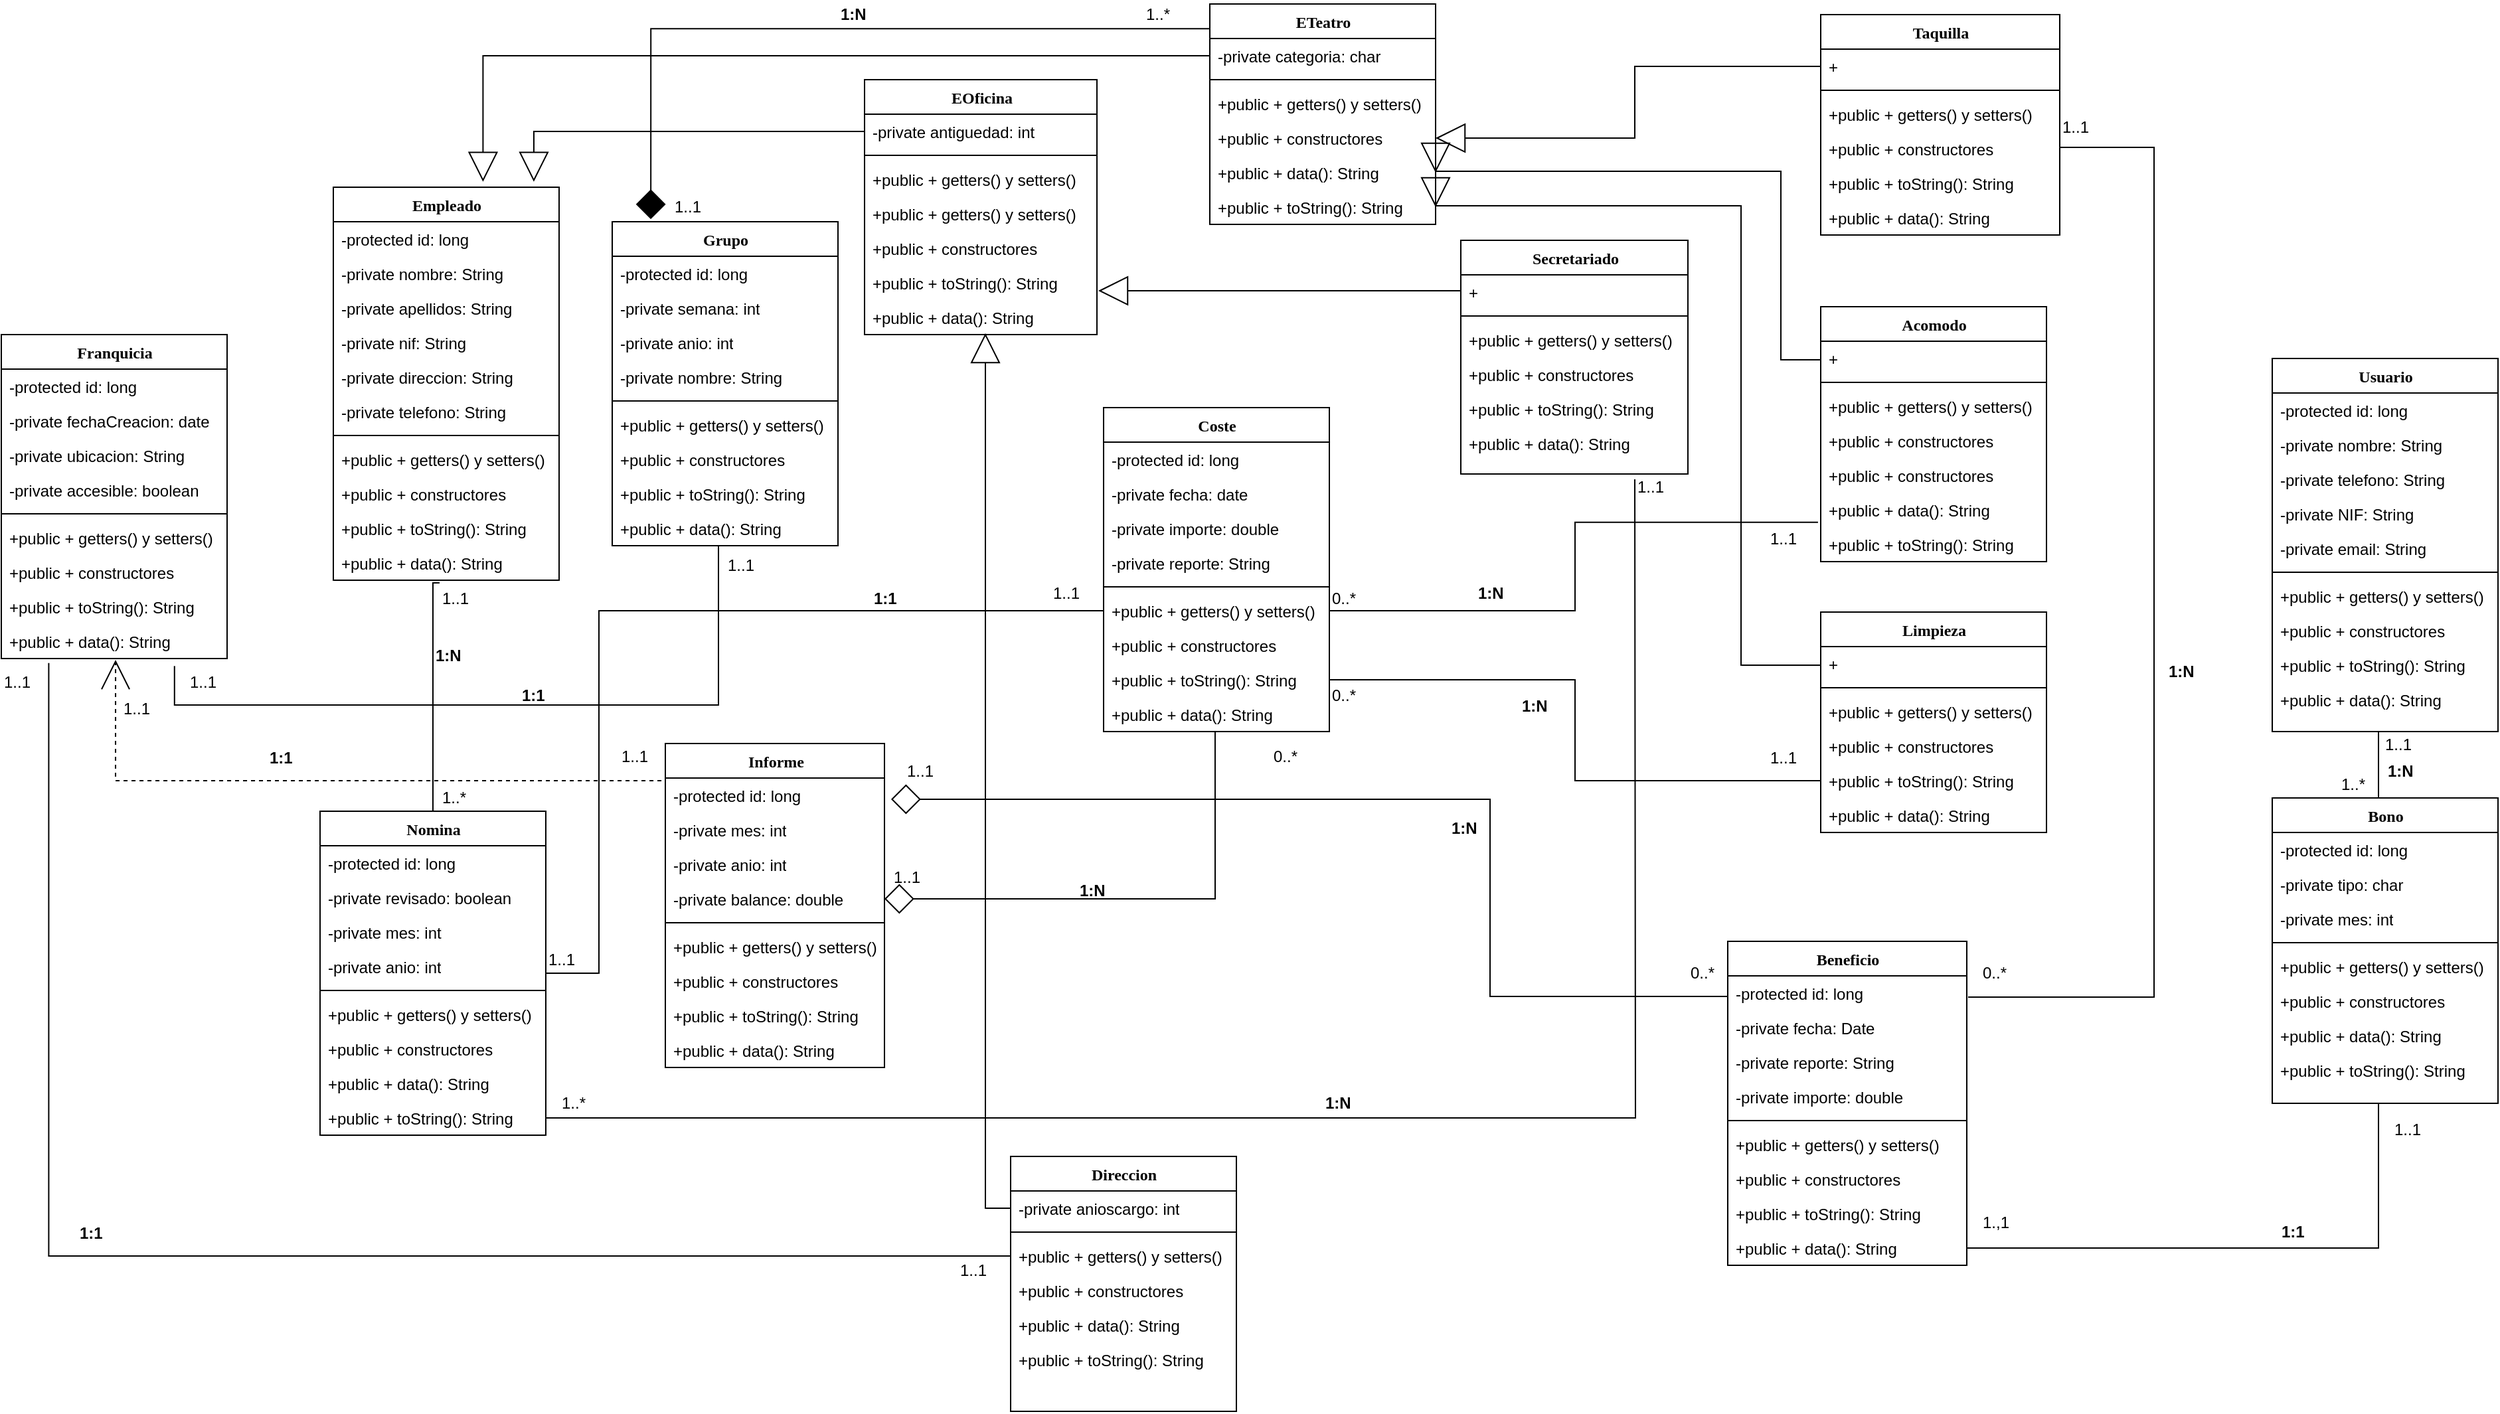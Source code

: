 <mxfile version="12.2.6" pages="1"><diagram id="ht3zKHIwTrrKNkmXkaW5" name="Page-1"><mxGraphModel dx="1066" dy="470" grid="1" gridSize="10" guides="1" tooltips="1" connect="1" arrows="1" fold="1" page="1" pageScale="1" pageWidth="827" pageHeight="1169" math="0" shadow="0"><root><mxCell id="0"/><mxCell id="1" parent="0"/><mxCell id="BQXyZLP8U4lLAC8pOFy4-1" value="Franquicia" style="swimlane;html=1;fontStyle=1;align=center;verticalAlign=top;childLayout=stackLayout;horizontal=1;startSize=26;horizontalStack=0;resizeParent=1;resizeLast=0;collapsible=1;marginBottom=0;swimlaneFillColor=#ffffff;rounded=0;shadow=0;comic=0;labelBackgroundColor=none;strokeColor=#000000;strokeWidth=1;fillColor=none;fontFamily=Verdana;fontSize=12;fontColor=#000000;" vertex="1" parent="1"><mxGeometry x="160" y="471" width="170" height="244" as="geometry"/></mxCell><mxCell id="BQXyZLP8U4lLAC8pOFy4-2" value="-protected id: long" style="text;html=1;strokeColor=none;fillColor=none;align=left;verticalAlign=top;spacingLeft=4;spacingRight=4;whiteSpace=wrap;overflow=hidden;rotatable=0;points=[[0,0.5],[1,0.5]];portConstraint=eastwest;" vertex="1" parent="BQXyZLP8U4lLAC8pOFy4-1"><mxGeometry y="26" width="170" height="26" as="geometry"/></mxCell><mxCell id="BQXyZLP8U4lLAC8pOFy4-3" value="-private&amp;nbsp;fechaCreacion: date" style="text;html=1;strokeColor=none;fillColor=none;align=left;verticalAlign=top;spacingLeft=4;spacingRight=4;whiteSpace=wrap;overflow=hidden;rotatable=0;points=[[0,0.5],[1,0.5]];portConstraint=eastwest;" vertex="1" parent="BQXyZLP8U4lLAC8pOFy4-1"><mxGeometry y="52" width="170" height="26" as="geometry"/></mxCell><mxCell id="BQXyZLP8U4lLAC8pOFy4-4" value="-private&amp;nbsp;ubicacion: String" style="text;html=1;strokeColor=none;fillColor=none;align=left;verticalAlign=top;spacingLeft=4;spacingRight=4;whiteSpace=wrap;overflow=hidden;rotatable=0;points=[[0,0.5],[1,0.5]];portConstraint=eastwest;" vertex="1" parent="BQXyZLP8U4lLAC8pOFy4-1"><mxGeometry y="78" width="170" height="26" as="geometry"/></mxCell><mxCell id="BQXyZLP8U4lLAC8pOFy4-5" value="-private accesible: boolean" style="text;html=1;strokeColor=none;fillColor=none;align=left;verticalAlign=top;spacingLeft=4;spacingRight=4;whiteSpace=wrap;overflow=hidden;rotatable=0;points=[[0,0.5],[1,0.5]];portConstraint=eastwest;" vertex="1" parent="BQXyZLP8U4lLAC8pOFy4-1"><mxGeometry y="104" width="170" height="26" as="geometry"/></mxCell><mxCell id="BQXyZLP8U4lLAC8pOFy4-6" value="" style="line;strokeWidth=1;html=1;" vertex="1" parent="BQXyZLP8U4lLAC8pOFy4-1"><mxGeometry y="130" width="170" height="10" as="geometry"/></mxCell><mxCell id="BQXyZLP8U4lLAC8pOFy4-7" value="+public + getters() y setters()" style="text;html=1;strokeColor=none;fillColor=none;align=left;verticalAlign=top;spacingLeft=4;spacingRight=4;whiteSpace=wrap;overflow=hidden;rotatable=0;points=[[0,0.5],[1,0.5]];portConstraint=eastwest;" vertex="1" parent="BQXyZLP8U4lLAC8pOFy4-1"><mxGeometry y="140" width="170" height="26" as="geometry"/></mxCell><mxCell id="BQXyZLP8U4lLAC8pOFy4-8" value="+public + constructores" style="text;html=1;strokeColor=none;fillColor=none;align=left;verticalAlign=top;spacingLeft=4;spacingRight=4;whiteSpace=wrap;overflow=hidden;rotatable=0;points=[[0,0.5],[1,0.5]];portConstraint=eastwest;" vertex="1" parent="BQXyZLP8U4lLAC8pOFy4-1"><mxGeometry y="166" width="170" height="26" as="geometry"/></mxCell><mxCell id="BQXyZLP8U4lLAC8pOFy4-9" value="+public + toString(): String" style="text;html=1;strokeColor=none;fillColor=none;align=left;verticalAlign=top;spacingLeft=4;spacingRight=4;whiteSpace=wrap;overflow=hidden;rotatable=0;points=[[0,0.5],[1,0.5]];portConstraint=eastwest;" vertex="1" parent="BQXyZLP8U4lLAC8pOFy4-1"><mxGeometry y="192" width="170" height="26" as="geometry"/></mxCell><mxCell id="BQXyZLP8U4lLAC8pOFy4-10" value="+public + data(): String" style="text;html=1;strokeColor=none;fillColor=none;align=left;verticalAlign=top;spacingLeft=4;spacingRight=4;whiteSpace=wrap;overflow=hidden;rotatable=0;points=[[0,0.5],[1,0.5]];portConstraint=eastwest;" vertex="1" parent="BQXyZLP8U4lLAC8pOFy4-1"><mxGeometry y="218" width="170" height="26" as="geometry"/></mxCell><mxCell id="BQXyZLP8U4lLAC8pOFy4-11" value="Empleado" style="swimlane;html=1;fontStyle=1;align=center;verticalAlign=top;childLayout=stackLayout;horizontal=1;startSize=26;horizontalStack=0;resizeParent=1;resizeLast=0;collapsible=1;marginBottom=0;swimlaneFillColor=#ffffff;rounded=0;shadow=0;comic=0;labelBackgroundColor=none;strokeColor=#000000;strokeWidth=1;fillColor=none;fontFamily=Verdana;fontSize=12;fontColor=#000000;" vertex="1" parent="1"><mxGeometry x="410" y="360" width="170" height="296" as="geometry"/></mxCell><mxCell id="BQXyZLP8U4lLAC8pOFy4-12" value="-protected id: long" style="text;html=1;strokeColor=none;fillColor=none;align=left;verticalAlign=top;spacingLeft=4;spacingRight=4;whiteSpace=wrap;overflow=hidden;rotatable=0;points=[[0,0.5],[1,0.5]];portConstraint=eastwest;" vertex="1" parent="BQXyZLP8U4lLAC8pOFy4-11"><mxGeometry y="26" width="170" height="26" as="geometry"/></mxCell><mxCell id="BQXyZLP8U4lLAC8pOFy4-13" value="-private&amp;nbsp;nombre: String" style="text;html=1;strokeColor=none;fillColor=none;align=left;verticalAlign=top;spacingLeft=4;spacingRight=4;whiteSpace=wrap;overflow=hidden;rotatable=0;points=[[0,0.5],[1,0.5]];portConstraint=eastwest;" vertex="1" parent="BQXyZLP8U4lLAC8pOFy4-11"><mxGeometry y="52" width="170" height="26" as="geometry"/></mxCell><mxCell id="BQXyZLP8U4lLAC8pOFy4-14" value="-private&amp;nbsp;apellidos: String" style="text;html=1;strokeColor=none;fillColor=none;align=left;verticalAlign=top;spacingLeft=4;spacingRight=4;whiteSpace=wrap;overflow=hidden;rotatable=0;points=[[0,0.5],[1,0.5]];portConstraint=eastwest;" vertex="1" parent="BQXyZLP8U4lLAC8pOFy4-11"><mxGeometry y="78" width="170" height="26" as="geometry"/></mxCell><mxCell id="BQXyZLP8U4lLAC8pOFy4-15" value="-private&amp;nbsp;nif: String" style="text;html=1;strokeColor=none;fillColor=none;align=left;verticalAlign=top;spacingLeft=4;spacingRight=4;whiteSpace=wrap;overflow=hidden;rotatable=0;points=[[0,0.5],[1,0.5]];portConstraint=eastwest;" vertex="1" parent="BQXyZLP8U4lLAC8pOFy4-11"><mxGeometry y="104" width="170" height="26" as="geometry"/></mxCell><mxCell id="BQXyZLP8U4lLAC8pOFy4-16" value="-private&amp;nbsp;direccion: String" style="text;html=1;strokeColor=none;fillColor=none;align=left;verticalAlign=top;spacingLeft=4;spacingRight=4;whiteSpace=wrap;overflow=hidden;rotatable=0;points=[[0,0.5],[1,0.5]];portConstraint=eastwest;" vertex="1" parent="BQXyZLP8U4lLAC8pOFy4-11"><mxGeometry y="130" width="170" height="26" as="geometry"/></mxCell><mxCell id="BQXyZLP8U4lLAC8pOFy4-17" value="-private&amp;nbsp;telefono: String" style="text;html=1;strokeColor=none;fillColor=none;align=left;verticalAlign=top;spacingLeft=4;spacingRight=4;whiteSpace=wrap;overflow=hidden;rotatable=0;points=[[0,0.5],[1,0.5]];portConstraint=eastwest;" vertex="1" parent="BQXyZLP8U4lLAC8pOFy4-11"><mxGeometry y="156" width="170" height="26" as="geometry"/></mxCell><mxCell id="BQXyZLP8U4lLAC8pOFy4-18" value="" style="line;strokeWidth=1;html=1;" vertex="1" parent="BQXyZLP8U4lLAC8pOFy4-11"><mxGeometry y="182" width="170" height="10" as="geometry"/></mxCell><mxCell id="BQXyZLP8U4lLAC8pOFy4-19" value="+public + getters() y setters()" style="text;html=1;strokeColor=none;fillColor=none;align=left;verticalAlign=top;spacingLeft=4;spacingRight=4;whiteSpace=wrap;overflow=hidden;rotatable=0;points=[[0,0.5],[1,0.5]];portConstraint=eastwest;" vertex="1" parent="BQXyZLP8U4lLAC8pOFy4-11"><mxGeometry y="192" width="170" height="26" as="geometry"/></mxCell><mxCell id="BQXyZLP8U4lLAC8pOFy4-20" value="+public + constructores" style="text;html=1;strokeColor=none;fillColor=none;align=left;verticalAlign=top;spacingLeft=4;spacingRight=4;whiteSpace=wrap;overflow=hidden;rotatable=0;points=[[0,0.5],[1,0.5]];portConstraint=eastwest;" vertex="1" parent="BQXyZLP8U4lLAC8pOFy4-11"><mxGeometry y="218" width="170" height="26" as="geometry"/></mxCell><mxCell id="BQXyZLP8U4lLAC8pOFy4-21" value="+public + toString(): String" style="text;html=1;strokeColor=none;fillColor=none;align=left;verticalAlign=top;spacingLeft=4;spacingRight=4;whiteSpace=wrap;overflow=hidden;rotatable=0;points=[[0,0.5],[1,0.5]];portConstraint=eastwest;" vertex="1" parent="BQXyZLP8U4lLAC8pOFy4-11"><mxGeometry y="244" width="170" height="26" as="geometry"/></mxCell><mxCell id="BQXyZLP8U4lLAC8pOFy4-22" value="+public + data(): String" style="text;html=1;strokeColor=none;fillColor=none;align=left;verticalAlign=top;spacingLeft=4;spacingRight=4;whiteSpace=wrap;overflow=hidden;rotatable=0;points=[[0,0.5],[1,0.5]];portConstraint=eastwest;" vertex="1" parent="BQXyZLP8U4lLAC8pOFy4-11"><mxGeometry y="270" width="170" height="26" as="geometry"/></mxCell><mxCell id="BQXyZLP8U4lLAC8pOFy4-23" value="EOficina" style="swimlane;html=1;fontStyle=1;align=center;verticalAlign=top;childLayout=stackLayout;horizontal=1;startSize=26;horizontalStack=0;resizeParent=1;resizeLast=0;collapsible=1;marginBottom=0;swimlaneFillColor=#ffffff;rounded=0;shadow=0;comic=0;labelBackgroundColor=none;strokeColor=#000000;strokeWidth=1;fillColor=none;fontFamily=Verdana;fontSize=12;fontColor=#000000;" vertex="1" parent="1"><mxGeometry x="810" y="279" width="175" height="192" as="geometry"/></mxCell><mxCell id="BQXyZLP8U4lLAC8pOFy4-24" value="-private antiguedad: int" style="text;html=1;strokeColor=none;fillColor=none;align=left;verticalAlign=top;spacingLeft=4;spacingRight=4;whiteSpace=wrap;overflow=hidden;rotatable=0;points=[[0,0.5],[1,0.5]];portConstraint=eastwest;" vertex="1" parent="BQXyZLP8U4lLAC8pOFy4-23"><mxGeometry y="26" width="175" height="26" as="geometry"/></mxCell><mxCell id="BQXyZLP8U4lLAC8pOFy4-25" value="" style="line;strokeWidth=1;html=1;" vertex="1" parent="BQXyZLP8U4lLAC8pOFy4-23"><mxGeometry y="52" width="175" height="10" as="geometry"/></mxCell><mxCell id="BQXyZLP8U4lLAC8pOFy4-26" value="+public + getters() y setters()" style="text;html=1;strokeColor=none;fillColor=none;align=left;verticalAlign=top;spacingLeft=4;spacingRight=4;whiteSpace=wrap;overflow=hidden;rotatable=0;points=[[0,0.5],[1,0.5]];portConstraint=eastwest;" vertex="1" parent="BQXyZLP8U4lLAC8pOFy4-23"><mxGeometry y="62" width="175" height="26" as="geometry"/></mxCell><mxCell id="BQXyZLP8U4lLAC8pOFy4-27" value="+public + getters() y setters()" style="text;html=1;strokeColor=none;fillColor=none;align=left;verticalAlign=top;spacingLeft=4;spacingRight=4;whiteSpace=wrap;overflow=hidden;rotatable=0;points=[[0,0.5],[1,0.5]];portConstraint=eastwest;" vertex="1" parent="BQXyZLP8U4lLAC8pOFy4-23"><mxGeometry y="88" width="175" height="26" as="geometry"/></mxCell><mxCell id="BQXyZLP8U4lLAC8pOFy4-28" value="+public + constructores" style="text;html=1;strokeColor=none;fillColor=none;align=left;verticalAlign=top;spacingLeft=4;spacingRight=4;whiteSpace=wrap;overflow=hidden;rotatable=0;points=[[0,0.5],[1,0.5]];portConstraint=eastwest;" vertex="1" parent="BQXyZLP8U4lLAC8pOFy4-23"><mxGeometry y="114" width="175" height="26" as="geometry"/></mxCell><mxCell id="BQXyZLP8U4lLAC8pOFy4-29" value="+public + toString(): String" style="text;html=1;strokeColor=none;fillColor=none;align=left;verticalAlign=top;spacingLeft=4;spacingRight=4;whiteSpace=wrap;overflow=hidden;rotatable=0;points=[[0,0.5],[1,0.5]];portConstraint=eastwest;" vertex="1" parent="BQXyZLP8U4lLAC8pOFy4-23"><mxGeometry y="140" width="175" height="26" as="geometry"/></mxCell><mxCell id="BQXyZLP8U4lLAC8pOFy4-30" value="+public + data(): String" style="text;html=1;strokeColor=none;fillColor=none;align=left;verticalAlign=top;spacingLeft=4;spacingRight=4;whiteSpace=wrap;overflow=hidden;rotatable=0;points=[[0,0.5],[1,0.5]];portConstraint=eastwest;" vertex="1" parent="BQXyZLP8U4lLAC8pOFy4-23"><mxGeometry y="166" width="175" height="26" as="geometry"/></mxCell><mxCell id="BQXyZLP8U4lLAC8pOFy4-31" value="ETeatro" style="swimlane;html=1;fontStyle=1;align=center;verticalAlign=top;childLayout=stackLayout;horizontal=1;startSize=26;horizontalStack=0;resizeParent=1;resizeLast=0;collapsible=1;marginBottom=0;swimlaneFillColor=#ffffff;rounded=0;shadow=0;comic=0;labelBackgroundColor=none;strokeColor=#000000;strokeWidth=1;fillColor=none;fontFamily=Verdana;fontSize=12;fontColor=#000000;" vertex="1" parent="1"><mxGeometry x="1070" y="222" width="170" height="166" as="geometry"/></mxCell><mxCell id="BQXyZLP8U4lLAC8pOFy4-32" value="-private categoria: char" style="text;html=1;strokeColor=none;fillColor=none;align=left;verticalAlign=top;spacingLeft=4;spacingRight=4;whiteSpace=wrap;overflow=hidden;rotatable=0;points=[[0,0.5],[1,0.5]];portConstraint=eastwest;" vertex="1" parent="BQXyZLP8U4lLAC8pOFy4-31"><mxGeometry y="26" width="170" height="26" as="geometry"/></mxCell><mxCell id="BQXyZLP8U4lLAC8pOFy4-33" value="" style="line;strokeWidth=1;html=1;" vertex="1" parent="BQXyZLP8U4lLAC8pOFy4-31"><mxGeometry y="52" width="170" height="10" as="geometry"/></mxCell><mxCell id="BQXyZLP8U4lLAC8pOFy4-34" value="+public + getters() y setters()" style="text;html=1;strokeColor=none;fillColor=none;align=left;verticalAlign=top;spacingLeft=4;spacingRight=4;whiteSpace=wrap;overflow=hidden;rotatable=0;points=[[0,0.5],[1,0.5]];portConstraint=eastwest;" vertex="1" parent="BQXyZLP8U4lLAC8pOFy4-31"><mxGeometry y="62" width="170" height="26" as="geometry"/></mxCell><mxCell id="BQXyZLP8U4lLAC8pOFy4-35" value="+public + constructores" style="text;html=1;strokeColor=none;fillColor=none;align=left;verticalAlign=top;spacingLeft=4;spacingRight=4;whiteSpace=wrap;overflow=hidden;rotatable=0;points=[[0,0.5],[1,0.5]];portConstraint=eastwest;" vertex="1" parent="BQXyZLP8U4lLAC8pOFy4-31"><mxGeometry y="88" width="170" height="26" as="geometry"/></mxCell><mxCell id="BQXyZLP8U4lLAC8pOFy4-36" value="+public + data(): String" style="text;html=1;strokeColor=none;fillColor=none;align=left;verticalAlign=top;spacingLeft=4;spacingRight=4;whiteSpace=wrap;overflow=hidden;rotatable=0;points=[[0,0.5],[1,0.5]];portConstraint=eastwest;" vertex="1" parent="BQXyZLP8U4lLAC8pOFy4-31"><mxGeometry y="114" width="170" height="26" as="geometry"/></mxCell><mxCell id="BQXyZLP8U4lLAC8pOFy4-37" value="+public + toString(): String" style="text;html=1;strokeColor=none;fillColor=none;align=left;verticalAlign=top;spacingLeft=4;spacingRight=4;whiteSpace=wrap;overflow=hidden;rotatable=0;points=[[0,0.5],[1,0.5]];portConstraint=eastwest;" vertex="1" parent="BQXyZLP8U4lLAC8pOFy4-31"><mxGeometry y="140" width="170" height="26" as="geometry"/></mxCell><mxCell id="BQXyZLP8U4lLAC8pOFy4-38" value="Taquilla" style="swimlane;html=1;fontStyle=1;align=center;verticalAlign=top;childLayout=stackLayout;horizontal=1;startSize=26;horizontalStack=0;resizeParent=1;resizeLast=0;collapsible=1;marginBottom=0;swimlaneFillColor=#ffffff;rounded=0;shadow=0;comic=0;labelBackgroundColor=none;strokeColor=#000000;strokeWidth=1;fillColor=none;fontFamily=Verdana;fontSize=12;fontColor=#000000;" vertex="1" parent="1"><mxGeometry x="1530" y="230" width="180" height="166" as="geometry"/></mxCell><mxCell id="BQXyZLP8U4lLAC8pOFy4-39" value="+" style="text;html=1;strokeColor=none;fillColor=none;align=left;verticalAlign=top;spacingLeft=4;spacingRight=4;whiteSpace=wrap;overflow=hidden;rotatable=0;points=[[0,0.5],[1,0.5]];portConstraint=eastwest;" vertex="1" parent="BQXyZLP8U4lLAC8pOFy4-38"><mxGeometry y="26" width="180" height="26" as="geometry"/></mxCell><mxCell id="BQXyZLP8U4lLAC8pOFy4-40" value="" style="line;strokeWidth=1;html=1;" vertex="1" parent="BQXyZLP8U4lLAC8pOFy4-38"><mxGeometry y="52" width="180" height="10" as="geometry"/></mxCell><mxCell id="BQXyZLP8U4lLAC8pOFy4-41" value="+public + getters() y setters()" style="text;html=1;strokeColor=none;fillColor=none;align=left;verticalAlign=top;spacingLeft=4;spacingRight=4;whiteSpace=wrap;overflow=hidden;rotatable=0;points=[[0,0.5],[1,0.5]];portConstraint=eastwest;" vertex="1" parent="BQXyZLP8U4lLAC8pOFy4-38"><mxGeometry y="62" width="180" height="26" as="geometry"/></mxCell><mxCell id="BQXyZLP8U4lLAC8pOFy4-42" value="+public + constructores" style="text;html=1;strokeColor=none;fillColor=none;align=left;verticalAlign=top;spacingLeft=4;spacingRight=4;whiteSpace=wrap;overflow=hidden;rotatable=0;points=[[0,0.5],[1,0.5]];portConstraint=eastwest;" vertex="1" parent="BQXyZLP8U4lLAC8pOFy4-38"><mxGeometry y="88" width="180" height="26" as="geometry"/></mxCell><mxCell id="BQXyZLP8U4lLAC8pOFy4-43" value="+public + toString(): String" style="text;html=1;strokeColor=none;fillColor=none;align=left;verticalAlign=top;spacingLeft=4;spacingRight=4;whiteSpace=wrap;overflow=hidden;rotatable=0;points=[[0,0.5],[1,0.5]];portConstraint=eastwest;" vertex="1" parent="BQXyZLP8U4lLAC8pOFy4-38"><mxGeometry y="114" width="180" height="26" as="geometry"/></mxCell><mxCell id="BQXyZLP8U4lLAC8pOFy4-44" value="+public + data(): String" style="text;html=1;strokeColor=none;fillColor=none;align=left;verticalAlign=top;spacingLeft=4;spacingRight=4;whiteSpace=wrap;overflow=hidden;rotatable=0;points=[[0,0.5],[1,0.5]];portConstraint=eastwest;" vertex="1" parent="BQXyZLP8U4lLAC8pOFy4-38"><mxGeometry y="140" width="180" height="26" as="geometry"/></mxCell><mxCell id="BQXyZLP8U4lLAC8pOFy4-45" value="Acomodo" style="swimlane;html=1;fontStyle=1;align=center;verticalAlign=top;childLayout=stackLayout;horizontal=1;startSize=26;horizontalStack=0;resizeParent=1;resizeLast=0;collapsible=1;marginBottom=0;swimlaneFillColor=#ffffff;rounded=0;shadow=0;comic=0;labelBackgroundColor=none;strokeColor=#000000;strokeWidth=1;fillColor=none;fontFamily=Verdana;fontSize=12;fontColor=#000000;" vertex="1" parent="1"><mxGeometry x="1530" y="450" width="170" height="192" as="geometry"/></mxCell><mxCell id="BQXyZLP8U4lLAC8pOFy4-46" value="+&amp;nbsp;" style="text;html=1;strokeColor=none;fillColor=none;align=left;verticalAlign=top;spacingLeft=4;spacingRight=4;whiteSpace=wrap;overflow=hidden;rotatable=0;points=[[0,0.5],[1,0.5]];portConstraint=eastwest;" vertex="1" parent="BQXyZLP8U4lLAC8pOFy4-45"><mxGeometry y="26" width="170" height="26" as="geometry"/></mxCell><mxCell id="BQXyZLP8U4lLAC8pOFy4-47" value="" style="line;strokeWidth=1;html=1;" vertex="1" parent="BQXyZLP8U4lLAC8pOFy4-45"><mxGeometry y="52" width="170" height="10" as="geometry"/></mxCell><mxCell id="BQXyZLP8U4lLAC8pOFy4-48" value="+public + getters() y setters()" style="text;html=1;strokeColor=none;fillColor=none;align=left;verticalAlign=top;spacingLeft=4;spacingRight=4;whiteSpace=wrap;overflow=hidden;rotatable=0;points=[[0,0.5],[1,0.5]];portConstraint=eastwest;" vertex="1" parent="BQXyZLP8U4lLAC8pOFy4-45"><mxGeometry y="62" width="170" height="26" as="geometry"/></mxCell><mxCell id="BQXyZLP8U4lLAC8pOFy4-49" value="+public + constructores" style="text;html=1;strokeColor=none;fillColor=none;align=left;verticalAlign=top;spacingLeft=4;spacingRight=4;whiteSpace=wrap;overflow=hidden;rotatable=0;points=[[0,0.5],[1,0.5]];portConstraint=eastwest;" vertex="1" parent="BQXyZLP8U4lLAC8pOFy4-45"><mxGeometry y="88" width="170" height="26" as="geometry"/></mxCell><mxCell id="BQXyZLP8U4lLAC8pOFy4-50" value="+public + constructores" style="text;html=1;strokeColor=none;fillColor=none;align=left;verticalAlign=top;spacingLeft=4;spacingRight=4;whiteSpace=wrap;overflow=hidden;rotatable=0;points=[[0,0.5],[1,0.5]];portConstraint=eastwest;" vertex="1" parent="BQXyZLP8U4lLAC8pOFy4-45"><mxGeometry y="114" width="170" height="26" as="geometry"/></mxCell><mxCell id="BQXyZLP8U4lLAC8pOFy4-51" value="+public + data(): String" style="text;html=1;strokeColor=none;fillColor=none;align=left;verticalAlign=top;spacingLeft=4;spacingRight=4;whiteSpace=wrap;overflow=hidden;rotatable=0;points=[[0,0.5],[1,0.5]];portConstraint=eastwest;" vertex="1" parent="BQXyZLP8U4lLAC8pOFy4-45"><mxGeometry y="140" width="170" height="26" as="geometry"/></mxCell><mxCell id="BQXyZLP8U4lLAC8pOFy4-52" value="+public + toString(): String" style="text;html=1;strokeColor=none;fillColor=none;align=left;verticalAlign=top;spacingLeft=4;spacingRight=4;whiteSpace=wrap;overflow=hidden;rotatable=0;points=[[0,0.5],[1,0.5]];portConstraint=eastwest;" vertex="1" parent="BQXyZLP8U4lLAC8pOFy4-45"><mxGeometry y="166" width="170" height="26" as="geometry"/></mxCell><mxCell id="BQXyZLP8U4lLAC8pOFy4-53" value="Limpieza" style="swimlane;html=1;fontStyle=1;align=center;verticalAlign=top;childLayout=stackLayout;horizontal=1;startSize=26;horizontalStack=0;resizeParent=1;resizeLast=0;collapsible=1;marginBottom=0;swimlaneFillColor=#ffffff;rounded=0;shadow=0;comic=0;labelBackgroundColor=none;strokeColor=#000000;strokeWidth=1;fillColor=none;fontFamily=Verdana;fontSize=12;fontColor=#000000;" vertex="1" parent="1"><mxGeometry x="1530" y="680" width="170" height="166" as="geometry"/></mxCell><mxCell id="BQXyZLP8U4lLAC8pOFy4-54" value="+" style="text;html=1;strokeColor=none;fillColor=none;align=left;verticalAlign=top;spacingLeft=4;spacingRight=4;whiteSpace=wrap;overflow=hidden;rotatable=0;points=[[0,0.5],[1,0.5]];portConstraint=eastwest;" vertex="1" parent="BQXyZLP8U4lLAC8pOFy4-53"><mxGeometry y="26" width="170" height="26" as="geometry"/></mxCell><mxCell id="BQXyZLP8U4lLAC8pOFy4-55" value="" style="line;strokeWidth=1;html=1;" vertex="1" parent="BQXyZLP8U4lLAC8pOFy4-53"><mxGeometry y="52" width="170" height="10" as="geometry"/></mxCell><mxCell id="BQXyZLP8U4lLAC8pOFy4-56" value="+public + getters() y setters()" style="text;html=1;strokeColor=none;fillColor=none;align=left;verticalAlign=top;spacingLeft=4;spacingRight=4;whiteSpace=wrap;overflow=hidden;rotatable=0;points=[[0,0.5],[1,0.5]];portConstraint=eastwest;" vertex="1" parent="BQXyZLP8U4lLAC8pOFy4-53"><mxGeometry y="62" width="170" height="26" as="geometry"/></mxCell><mxCell id="BQXyZLP8U4lLAC8pOFy4-57" value="+public + constructores" style="text;html=1;strokeColor=none;fillColor=none;align=left;verticalAlign=top;spacingLeft=4;spacingRight=4;whiteSpace=wrap;overflow=hidden;rotatable=0;points=[[0,0.5],[1,0.5]];portConstraint=eastwest;" vertex="1" parent="BQXyZLP8U4lLAC8pOFy4-53"><mxGeometry y="88" width="170" height="26" as="geometry"/></mxCell><mxCell id="BQXyZLP8U4lLAC8pOFy4-58" value="+public + toString(): String" style="text;html=1;strokeColor=none;fillColor=none;align=left;verticalAlign=top;spacingLeft=4;spacingRight=4;whiteSpace=wrap;overflow=hidden;rotatable=0;points=[[0,0.5],[1,0.5]];portConstraint=eastwest;" vertex="1" parent="BQXyZLP8U4lLAC8pOFy4-53"><mxGeometry y="114" width="170" height="26" as="geometry"/></mxCell><mxCell id="BQXyZLP8U4lLAC8pOFy4-59" value="+public + data(): String" style="text;html=1;strokeColor=none;fillColor=none;align=left;verticalAlign=top;spacingLeft=4;spacingRight=4;whiteSpace=wrap;overflow=hidden;rotatable=0;points=[[0,0.5],[1,0.5]];portConstraint=eastwest;" vertex="1" parent="BQXyZLP8U4lLAC8pOFy4-53"><mxGeometry y="140" width="170" height="26" as="geometry"/></mxCell><mxCell id="BQXyZLP8U4lLAC8pOFy4-60" value="&lt;span style=&quot;font-family: &amp;#34;helvetica&amp;#34; , &amp;#34;arial&amp;#34; , sans-serif ; font-size: 0px&quot;&gt;%3CmxGraphModel%3E%3Croot%3E%3CmxCell%20id%3D%220%22%2F%3E%3CmxCell%20id%3D%221%22%20parent%3D%220%22%2F%3E%3CmxCell%20id%3D%222%22%20value%3D%22Taquillero%22%20style%3D%22swimlane%3Bhtml%3D1%3BfontStyle%3D1%3Balign%3Dcenter%3BverticalAlign%3Dtop%3BchildLayout%3DstackLayout%3Bhorizontal%3D1%3BstartSize%3D26%3BhorizontalStack%3D0%3BresizeParent%3D1%3BresizeLast%3D0%3Bcollapsible%3D1%3BmarginBottom%3D0%3BswimlaneFillColor%3D%23ffffff%3Brounded%3D0%3Bshadow%3D0%3Bcomic%3D0%3BlabelBackgroundColor%3Dnone%3BstrokeColor%3D%23000000%3BstrokeWidth%3D1%3BfillColor%3Dnone%3BfontFamily%3DVerdana%3BfontSize%3D12%3BfontColor%3D%23000000%3B%22%20vertex%3D%221%22%20parent%3D%221%22%3E%3CmxGeometry%20x%3D%221320%22%20y%3D%2240%22%20width%3D%22140%22%20height%3D%22147%22%20as%3D%22geometry%22%2F%3E%3C%2FmxCell%3E%3CmxCell%20id%3D%223%22%20value%3D%22%2B%20method(type)%3A%20type%22%20style%3D%22text%3Bhtml%3D1%3BstrokeColor%3Dnone%3BfillColor%3Dnone%3Balign%3Dleft%3BverticalAlign%3Dtop%3BspacingLeft%3D4%3BspacingRight%3D4%3BwhiteSpace%3Dwrap%3Boverflow%3Dhidden%3Brotatable%3D0%3Bpoints%3D%5B%5B0%2C0.5%5D%2C%5B1%2C0.5%5D%5D%3BportConstraint%3Deastwest%3B%22%20vertex%3D%221%22%20parent%3D%222%22%3E%3CmxGeometry%20y%3D%2226%22%20width%3D%22140%22%20height%3D%2226%22%20as%3D%22geometry%22%2F%3E%3C%2FmxCell%3E%3CmxCell%20id%3D%224%22%20value%3D%22Acomodador%22%20style%3D%22swimlane%3Bhtml%3D1%3BfontStyle%3D1%3Balign%3Dcenter%3BverticalAlign%3Dtop%3BchildLayout%3DstackLayout%3Bhorizontal%3D1%3BstartSize%3D26%3BhorizontalStack%3D0%3BresizeParent%3D1%3BresizeLast%3D0%3Bcollapsible%3D1%3BmarginBottom%3D0%3BswimlaneFillColor%3D%23ffffff%3Brounded%3D0%3Bshadow%3D0%3Bcomic%3D0%3BlabelBackgroundColor%3Dnone%3BstrokeColor%3D%23000000%3BstrokeWidth%3D1%3BfillColor%3Dnone%3BfontFamily%3DVerdana%3BfontSize%3D12%3BfontColor%3D%23000000%3B%22%20vertex%3D%221%22%20parent%3D%221%22%3E%3CmxGeometry%20x%3D%221280%22%20y%3D%22228.0%22%20width%3D%22160%22%20height%3D%22147%22%20as%3D%22geometry%22%2F%3E%3C%2FmxCell%3E%3CmxCell%20id%3D%225%22%20value%3D%22%2B%20categor%C3%ADa%3A%20char%22%20style%3D%22text%3Bhtml%3D1%3BstrokeColor%3Dnone%3BfillColor%3Dnone%3Balign%3Dleft%3BverticalAlign%3Dtop%3BspacingLeft%3D4%3BspacingRight%3D4%3BwhiteSpace%3Dwrap%3Boverflow%3Dhidden%3Brotatable%3D0%3Bpoints%3D%5B%5B0%2C0.5%5D%2C%5B1%2C0.5%5D%5D%3BportConstraint%3Deastwest%3B%22%20vertex%3D%221%22%20parent%3D%224%22%3E%3CmxGeometry%20y%3D%2226%22%20width%3D%22160%22%20height%3D%2226%22%20as%3D%22geometry%22%2F%3E%3C%2FmxCell%3E%3C%2Froot%3E%3C%2FmxGraphModel%3E&lt;/span&gt;" style="text;html=1;resizable=0;points=[];autosize=1;align=left;verticalAlign=top;spacingTop=-4;" vertex="1" parent="1"><mxGeometry x="1121" y="612" width="20" height="20" as="geometry"/></mxCell><mxCell id="BQXyZLP8U4lLAC8pOFy4-61" value="Secretariado" style="swimlane;html=1;fontStyle=1;align=center;verticalAlign=top;childLayout=stackLayout;horizontal=1;startSize=26;horizontalStack=0;resizeParent=1;resizeLast=0;collapsible=1;marginBottom=0;swimlaneFillColor=#ffffff;rounded=0;shadow=0;comic=0;labelBackgroundColor=none;strokeColor=#000000;strokeWidth=1;fillColor=none;fontFamily=Verdana;fontSize=12;fontColor=#000000;" vertex="1" parent="1"><mxGeometry x="1259" y="400" width="171" height="176" as="geometry"/></mxCell><mxCell id="BQXyZLP8U4lLAC8pOFy4-62" value="+" style="text;html=1;strokeColor=none;fillColor=none;align=left;verticalAlign=top;spacingLeft=4;spacingRight=4;whiteSpace=wrap;overflow=hidden;rotatable=0;points=[[0,0.5],[1,0.5]];portConstraint=eastwest;" vertex="1" parent="BQXyZLP8U4lLAC8pOFy4-61"><mxGeometry y="26" width="171" height="26" as="geometry"/></mxCell><mxCell id="BQXyZLP8U4lLAC8pOFy4-63" value="" style="line;strokeWidth=1;html=1;" vertex="1" parent="BQXyZLP8U4lLAC8pOFy4-61"><mxGeometry y="52" width="171" height="10" as="geometry"/></mxCell><mxCell id="BQXyZLP8U4lLAC8pOFy4-64" value="+public + getters() y setters()" style="text;html=1;strokeColor=none;fillColor=none;align=left;verticalAlign=top;spacingLeft=4;spacingRight=4;whiteSpace=wrap;overflow=hidden;rotatable=0;points=[[0,0.5],[1,0.5]];portConstraint=eastwest;" vertex="1" parent="BQXyZLP8U4lLAC8pOFy4-61"><mxGeometry y="62" width="171" height="26" as="geometry"/></mxCell><mxCell id="BQXyZLP8U4lLAC8pOFy4-65" value="+public + constructores" style="text;html=1;strokeColor=none;fillColor=none;align=left;verticalAlign=top;spacingLeft=4;spacingRight=4;whiteSpace=wrap;overflow=hidden;rotatable=0;points=[[0,0.5],[1,0.5]];portConstraint=eastwest;" vertex="1" parent="BQXyZLP8U4lLAC8pOFy4-61"><mxGeometry y="88" width="171" height="26" as="geometry"/></mxCell><mxCell id="BQXyZLP8U4lLAC8pOFy4-66" value="+public + toString(): String" style="text;html=1;strokeColor=none;fillColor=none;align=left;verticalAlign=top;spacingLeft=4;spacingRight=4;whiteSpace=wrap;overflow=hidden;rotatable=0;points=[[0,0.5],[1,0.5]];portConstraint=eastwest;" vertex="1" parent="BQXyZLP8U4lLAC8pOFy4-61"><mxGeometry y="114" width="171" height="26" as="geometry"/></mxCell><mxCell id="BQXyZLP8U4lLAC8pOFy4-67" value="+public + data(): String" style="text;html=1;strokeColor=none;fillColor=none;align=left;verticalAlign=top;spacingLeft=4;spacingRight=4;whiteSpace=wrap;overflow=hidden;rotatable=0;points=[[0,0.5],[1,0.5]];portConstraint=eastwest;" vertex="1" parent="BQXyZLP8U4lLAC8pOFy4-61"><mxGeometry y="140" width="171" height="26" as="geometry"/></mxCell><mxCell id="BQXyZLP8U4lLAC8pOFy4-68" value="Direccion" style="swimlane;html=1;fontStyle=1;align=center;verticalAlign=top;childLayout=stackLayout;horizontal=1;startSize=26;horizontalStack=0;resizeParent=1;resizeLast=0;collapsible=1;marginBottom=0;swimlaneFillColor=#ffffff;rounded=0;shadow=0;comic=0;labelBackgroundColor=none;strokeColor=#000000;strokeWidth=1;fillColor=none;fontFamily=Verdana;fontSize=12;fontColor=#000000;" vertex="1" parent="1"><mxGeometry x="920" y="1090" width="170" height="192" as="geometry"/></mxCell><mxCell id="BQXyZLP8U4lLAC8pOFy4-69" value="-private anioscargo: int" style="text;html=1;strokeColor=none;fillColor=none;align=left;verticalAlign=top;spacingLeft=4;spacingRight=4;whiteSpace=wrap;overflow=hidden;rotatable=0;points=[[0,0.5],[1,0.5]];portConstraint=eastwest;" vertex="1" parent="BQXyZLP8U4lLAC8pOFy4-68"><mxGeometry y="26" width="170" height="26" as="geometry"/></mxCell><mxCell id="BQXyZLP8U4lLAC8pOFy4-70" value="" style="line;strokeWidth=1;html=1;" vertex="1" parent="BQXyZLP8U4lLAC8pOFy4-68"><mxGeometry y="52" width="170" height="10" as="geometry"/></mxCell><mxCell id="BQXyZLP8U4lLAC8pOFy4-71" value="+public + getters() y setters()" style="text;html=1;strokeColor=none;fillColor=none;align=left;verticalAlign=top;spacingLeft=4;spacingRight=4;whiteSpace=wrap;overflow=hidden;rotatable=0;points=[[0,0.5],[1,0.5]];portConstraint=eastwest;" vertex="1" parent="BQXyZLP8U4lLAC8pOFy4-68"><mxGeometry y="62" width="170" height="26" as="geometry"/></mxCell><mxCell id="BQXyZLP8U4lLAC8pOFy4-72" value="+public + constructores" style="text;html=1;strokeColor=none;fillColor=none;align=left;verticalAlign=top;spacingLeft=4;spacingRight=4;whiteSpace=wrap;overflow=hidden;rotatable=0;points=[[0,0.5],[1,0.5]];portConstraint=eastwest;" vertex="1" parent="BQXyZLP8U4lLAC8pOFy4-68"><mxGeometry y="88" width="170" height="26" as="geometry"/></mxCell><mxCell id="BQXyZLP8U4lLAC8pOFy4-73" value="+public + data(): String" style="text;html=1;strokeColor=none;fillColor=none;align=left;verticalAlign=top;spacingLeft=4;spacingRight=4;whiteSpace=wrap;overflow=hidden;rotatable=0;points=[[0,0.5],[1,0.5]];portConstraint=eastwest;" vertex="1" parent="BQXyZLP8U4lLAC8pOFy4-68"><mxGeometry y="114" width="170" height="26" as="geometry"/></mxCell><mxCell id="BQXyZLP8U4lLAC8pOFy4-74" value="+public + toString(): String" style="text;html=1;strokeColor=none;fillColor=none;align=left;verticalAlign=top;spacingLeft=4;spacingRight=4;whiteSpace=wrap;overflow=hidden;rotatable=0;points=[[0,0.5],[1,0.5]];portConstraint=eastwest;" vertex="1" parent="BQXyZLP8U4lLAC8pOFy4-68"><mxGeometry y="140" width="170" height="26" as="geometry"/></mxCell><mxCell id="BQXyZLP8U4lLAC8pOFy4-75" value="Informe" style="swimlane;html=1;fontStyle=1;align=center;verticalAlign=top;childLayout=stackLayout;horizontal=1;startSize=26;horizontalStack=0;resizeParent=1;resizeLast=0;collapsible=1;marginBottom=0;swimlaneFillColor=#ffffff;rounded=0;shadow=0;comic=0;labelBackgroundColor=none;strokeColor=#000000;strokeWidth=1;fillColor=none;fontFamily=Verdana;fontSize=12;fontColor=#000000;" vertex="1" parent="1"><mxGeometry x="660" y="779" width="165" height="244" as="geometry"/></mxCell><mxCell id="BQXyZLP8U4lLAC8pOFy4-76" value="-protected id: long" style="text;html=1;strokeColor=none;fillColor=none;align=left;verticalAlign=top;spacingLeft=4;spacingRight=4;whiteSpace=wrap;overflow=hidden;rotatable=0;points=[[0,0.5],[1,0.5]];portConstraint=eastwest;" vertex="1" parent="BQXyZLP8U4lLAC8pOFy4-75"><mxGeometry y="26" width="165" height="26" as="geometry"/></mxCell><mxCell id="BQXyZLP8U4lLAC8pOFy4-77" value="-private mes: int" style="text;html=1;strokeColor=none;fillColor=none;align=left;verticalAlign=top;spacingLeft=4;spacingRight=4;whiteSpace=wrap;overflow=hidden;rotatable=0;points=[[0,0.5],[1,0.5]];portConstraint=eastwest;" vertex="1" parent="BQXyZLP8U4lLAC8pOFy4-75"><mxGeometry y="52" width="165" height="26" as="geometry"/></mxCell><mxCell id="BQXyZLP8U4lLAC8pOFy4-78" value="-private anio: int" style="text;html=1;strokeColor=none;fillColor=none;align=left;verticalAlign=top;spacingLeft=4;spacingRight=4;whiteSpace=wrap;overflow=hidden;rotatable=0;points=[[0,0.5],[1,0.5]];portConstraint=eastwest;" vertex="1" parent="BQXyZLP8U4lLAC8pOFy4-75"><mxGeometry y="78" width="165" height="26" as="geometry"/></mxCell><mxCell id="BQXyZLP8U4lLAC8pOFy4-79" value="-private balance: double" style="text;html=1;strokeColor=none;fillColor=none;align=left;verticalAlign=top;spacingLeft=4;spacingRight=4;whiteSpace=wrap;overflow=hidden;rotatable=0;points=[[0,0.5],[1,0.5]];portConstraint=eastwest;" vertex="1" parent="BQXyZLP8U4lLAC8pOFy4-75"><mxGeometry y="104" width="165" height="26" as="geometry"/></mxCell><mxCell id="BQXyZLP8U4lLAC8pOFy4-80" value="" style="line;strokeWidth=1;html=1;" vertex="1" parent="BQXyZLP8U4lLAC8pOFy4-75"><mxGeometry y="130" width="165" height="10" as="geometry"/></mxCell><mxCell id="BQXyZLP8U4lLAC8pOFy4-81" value="+public + getters() y setters()" style="text;html=1;strokeColor=none;fillColor=none;align=left;verticalAlign=top;spacingLeft=4;spacingRight=4;whiteSpace=wrap;overflow=hidden;rotatable=0;points=[[0,0.5],[1,0.5]];portConstraint=eastwest;" vertex="1" parent="BQXyZLP8U4lLAC8pOFy4-75"><mxGeometry y="140" width="165" height="26" as="geometry"/></mxCell><mxCell id="BQXyZLP8U4lLAC8pOFy4-82" value="+public + constructores" style="text;html=1;strokeColor=none;fillColor=none;align=left;verticalAlign=top;spacingLeft=4;spacingRight=4;whiteSpace=wrap;overflow=hidden;rotatable=0;points=[[0,0.5],[1,0.5]];portConstraint=eastwest;" vertex="1" parent="BQXyZLP8U4lLAC8pOFy4-75"><mxGeometry y="166" width="165" height="26" as="geometry"/></mxCell><mxCell id="BQXyZLP8U4lLAC8pOFy4-83" value="+public + toString(): String" style="text;html=1;strokeColor=none;fillColor=none;align=left;verticalAlign=top;spacingLeft=4;spacingRight=4;whiteSpace=wrap;overflow=hidden;rotatable=0;points=[[0,0.5],[1,0.5]];portConstraint=eastwest;" vertex="1" parent="BQXyZLP8U4lLAC8pOFy4-75"><mxGeometry y="192" width="165" height="26" as="geometry"/></mxCell><mxCell id="BQXyZLP8U4lLAC8pOFy4-84" value="+public + data(): String" style="text;html=1;strokeColor=none;fillColor=none;align=left;verticalAlign=top;spacingLeft=4;spacingRight=4;whiteSpace=wrap;overflow=hidden;rotatable=0;points=[[0,0.5],[1,0.5]];portConstraint=eastwest;" vertex="1" parent="BQXyZLP8U4lLAC8pOFy4-75"><mxGeometry y="218" width="165" height="26" as="geometry"/></mxCell><mxCell id="BQXyZLP8U4lLAC8pOFy4-85" style="edgeStyle=orthogonalEdgeStyle;rounded=0;orthogonalLoop=1;jettySize=auto;html=1;endArrow=none;endFill=0;" edge="1" parent="1" source="BQXyZLP8U4lLAC8pOFy4-87"><mxGeometry relative="1" as="geometry"><mxPoint x="490" y="658" as="targetPoint"/><Array as="points"><mxPoint x="485" y="658"/></Array></mxGeometry></mxCell><mxCell id="BQXyZLP8U4lLAC8pOFy4-86" style="edgeStyle=orthogonalEdgeStyle;rounded=0;orthogonalLoop=1;jettySize=auto;html=1;entryX=0;entryY=0.5;entryDx=0;entryDy=0;endArrow=none;endFill=0;" edge="1" parent="1" source="BQXyZLP8U4lLAC8pOFy4-87" target="BQXyZLP8U4lLAC8pOFy4-113"><mxGeometry relative="1" as="geometry"><Array as="points"><mxPoint x="610" y="952"/><mxPoint x="610" y="679"/></Array></mxGeometry></mxCell><mxCell id="BQXyZLP8U4lLAC8pOFy4-87" value="Nomina" style="swimlane;html=1;fontStyle=1;align=center;verticalAlign=top;childLayout=stackLayout;horizontal=1;startSize=26;horizontalStack=0;resizeParent=1;resizeLast=0;collapsible=1;marginBottom=0;swimlaneFillColor=#ffffff;rounded=0;shadow=0;comic=0;labelBackgroundColor=none;strokeColor=#000000;strokeWidth=1;fillColor=none;fontFamily=Verdana;fontSize=12;fontColor=#000000;" vertex="1" parent="1"><mxGeometry x="400" y="830" width="170" height="244" as="geometry"/></mxCell><mxCell id="BQXyZLP8U4lLAC8pOFy4-88" value="-protected id: long" style="text;html=1;strokeColor=none;fillColor=none;align=left;verticalAlign=top;spacingLeft=4;spacingRight=4;whiteSpace=wrap;overflow=hidden;rotatable=0;points=[[0,0.5],[1,0.5]];portConstraint=eastwest;" vertex="1" parent="BQXyZLP8U4lLAC8pOFy4-87"><mxGeometry y="26" width="170" height="26" as="geometry"/></mxCell><mxCell id="BQXyZLP8U4lLAC8pOFy4-89" value="-private revisado: boolean" style="text;html=1;strokeColor=none;fillColor=none;align=left;verticalAlign=top;spacingLeft=4;spacingRight=4;whiteSpace=wrap;overflow=hidden;rotatable=0;points=[[0,0.5],[1,0.5]];portConstraint=eastwest;" vertex="1" parent="BQXyZLP8U4lLAC8pOFy4-87"><mxGeometry y="52" width="170" height="26" as="geometry"/></mxCell><mxCell id="BQXyZLP8U4lLAC8pOFy4-90" value="-private mes: int&amp;nbsp;" style="text;html=1;strokeColor=none;fillColor=none;align=left;verticalAlign=top;spacingLeft=4;spacingRight=4;whiteSpace=wrap;overflow=hidden;rotatable=0;points=[[0,0.5],[1,0.5]];portConstraint=eastwest;" vertex="1" parent="BQXyZLP8U4lLAC8pOFy4-87"><mxGeometry y="78" width="170" height="26" as="geometry"/></mxCell><mxCell id="BQXyZLP8U4lLAC8pOFy4-91" value="-private anio: int" style="text;html=1;strokeColor=none;fillColor=none;align=left;verticalAlign=top;spacingLeft=4;spacingRight=4;whiteSpace=wrap;overflow=hidden;rotatable=0;points=[[0,0.5],[1,0.5]];portConstraint=eastwest;" vertex="1" parent="BQXyZLP8U4lLAC8pOFy4-87"><mxGeometry y="104" width="170" height="26" as="geometry"/></mxCell><mxCell id="BQXyZLP8U4lLAC8pOFy4-92" value="" style="line;strokeWidth=1;html=1;" vertex="1" parent="BQXyZLP8U4lLAC8pOFy4-87"><mxGeometry y="130" width="170" height="10" as="geometry"/></mxCell><mxCell id="BQXyZLP8U4lLAC8pOFy4-93" value="+public + getters() y setters()" style="text;html=1;strokeColor=none;fillColor=none;align=left;verticalAlign=top;spacingLeft=4;spacingRight=4;whiteSpace=wrap;overflow=hidden;rotatable=0;points=[[0,0.5],[1,0.5]];portConstraint=eastwest;" vertex="1" parent="BQXyZLP8U4lLAC8pOFy4-87"><mxGeometry y="140" width="170" height="26" as="geometry"/></mxCell><mxCell id="BQXyZLP8U4lLAC8pOFy4-94" value="+public + constructores" style="text;html=1;strokeColor=none;fillColor=none;align=left;verticalAlign=top;spacingLeft=4;spacingRight=4;whiteSpace=wrap;overflow=hidden;rotatable=0;points=[[0,0.5],[1,0.5]];portConstraint=eastwest;" vertex="1" parent="BQXyZLP8U4lLAC8pOFy4-87"><mxGeometry y="166" width="170" height="26" as="geometry"/></mxCell><mxCell id="BQXyZLP8U4lLAC8pOFy4-95" value="+public + data(): String" style="text;html=1;strokeColor=none;fillColor=none;align=left;verticalAlign=top;spacingLeft=4;spacingRight=4;whiteSpace=wrap;overflow=hidden;rotatable=0;points=[[0,0.5],[1,0.5]];portConstraint=eastwest;" vertex="1" parent="BQXyZLP8U4lLAC8pOFy4-87"><mxGeometry y="192" width="170" height="26" as="geometry"/></mxCell><mxCell id="BQXyZLP8U4lLAC8pOFy4-96" value="+public + toString(): String" style="text;html=1;strokeColor=none;fillColor=none;align=left;verticalAlign=top;spacingLeft=4;spacingRight=4;whiteSpace=wrap;overflow=hidden;rotatable=0;points=[[0,0.5],[1,0.5]];portConstraint=eastwest;" vertex="1" parent="BQXyZLP8U4lLAC8pOFy4-87"><mxGeometry y="218" width="170" height="26" as="geometry"/></mxCell><mxCell id="BQXyZLP8U4lLAC8pOFy4-97" value="Beneficio" style="swimlane;html=1;fontStyle=1;align=center;verticalAlign=top;childLayout=stackLayout;horizontal=1;startSize=26;horizontalStack=0;resizeParent=1;resizeLast=0;collapsible=1;marginBottom=0;swimlaneFillColor=#ffffff;rounded=0;shadow=0;comic=0;labelBackgroundColor=none;strokeColor=#000000;strokeWidth=1;fillColor=none;fontFamily=Verdana;fontSize=12;fontColor=#000000;" vertex="1" parent="1"><mxGeometry x="1460" y="928" width="180" height="244" as="geometry"/></mxCell><mxCell id="BQXyZLP8U4lLAC8pOFy4-98" value="-protected id: long" style="text;html=1;strokeColor=none;fillColor=none;align=left;verticalAlign=top;spacingLeft=4;spacingRight=4;whiteSpace=wrap;overflow=hidden;rotatable=0;points=[[0,0.5],[1,0.5]];portConstraint=eastwest;" vertex="1" parent="BQXyZLP8U4lLAC8pOFy4-97"><mxGeometry y="26" width="180" height="26" as="geometry"/></mxCell><mxCell id="BQXyZLP8U4lLAC8pOFy4-99" value="-private fecha: Date" style="text;html=1;strokeColor=none;fillColor=none;align=left;verticalAlign=top;spacingLeft=4;spacingRight=4;whiteSpace=wrap;overflow=hidden;rotatable=0;points=[[0,0.5],[1,0.5]];portConstraint=eastwest;" vertex="1" parent="BQXyZLP8U4lLAC8pOFy4-97"><mxGeometry y="52" width="180" height="26" as="geometry"/></mxCell><mxCell id="BQXyZLP8U4lLAC8pOFy4-100" value="-private reporte: String" style="text;html=1;strokeColor=none;fillColor=none;align=left;verticalAlign=top;spacingLeft=4;spacingRight=4;whiteSpace=wrap;overflow=hidden;rotatable=0;points=[[0,0.5],[1,0.5]];portConstraint=eastwest;" vertex="1" parent="BQXyZLP8U4lLAC8pOFy4-97"><mxGeometry y="78" width="180" height="26" as="geometry"/></mxCell><mxCell id="BQXyZLP8U4lLAC8pOFy4-101" value="-private importe: double" style="text;html=1;strokeColor=none;fillColor=none;align=left;verticalAlign=top;spacingLeft=4;spacingRight=4;whiteSpace=wrap;overflow=hidden;rotatable=0;points=[[0,0.5],[1,0.5]];portConstraint=eastwest;" vertex="1" parent="BQXyZLP8U4lLAC8pOFy4-97"><mxGeometry y="104" width="180" height="26" as="geometry"/></mxCell><mxCell id="BQXyZLP8U4lLAC8pOFy4-102" value="" style="line;strokeWidth=1;html=1;" vertex="1" parent="BQXyZLP8U4lLAC8pOFy4-97"><mxGeometry y="130" width="180" height="10" as="geometry"/></mxCell><mxCell id="BQXyZLP8U4lLAC8pOFy4-103" value="+public + getters() y setters()" style="text;html=1;strokeColor=none;fillColor=none;align=left;verticalAlign=top;spacingLeft=4;spacingRight=4;whiteSpace=wrap;overflow=hidden;rotatable=0;points=[[0,0.5],[1,0.5]];portConstraint=eastwest;" vertex="1" parent="BQXyZLP8U4lLAC8pOFy4-97"><mxGeometry y="140" width="180" height="26" as="geometry"/></mxCell><mxCell id="BQXyZLP8U4lLAC8pOFy4-104" value="+public + constructores" style="text;html=1;strokeColor=none;fillColor=none;align=left;verticalAlign=top;spacingLeft=4;spacingRight=4;whiteSpace=wrap;overflow=hidden;rotatable=0;points=[[0,0.5],[1,0.5]];portConstraint=eastwest;" vertex="1" parent="BQXyZLP8U4lLAC8pOFy4-97"><mxGeometry y="166" width="180" height="26" as="geometry"/></mxCell><mxCell id="BQXyZLP8U4lLAC8pOFy4-105" value="+public + toString(): String" style="text;html=1;strokeColor=none;fillColor=none;align=left;verticalAlign=top;spacingLeft=4;spacingRight=4;whiteSpace=wrap;overflow=hidden;rotatable=0;points=[[0,0.5],[1,0.5]];portConstraint=eastwest;" vertex="1" parent="BQXyZLP8U4lLAC8pOFy4-97"><mxGeometry y="192" width="180" height="26" as="geometry"/></mxCell><mxCell id="BQXyZLP8U4lLAC8pOFy4-106" value="+public + data(): String" style="text;html=1;strokeColor=none;fillColor=none;align=left;verticalAlign=top;spacingLeft=4;spacingRight=4;whiteSpace=wrap;overflow=hidden;rotatable=0;points=[[0,0.5],[1,0.5]];portConstraint=eastwest;" vertex="1" parent="BQXyZLP8U4lLAC8pOFy4-97"><mxGeometry y="218" width="180" height="26" as="geometry"/></mxCell><mxCell id="BQXyZLP8U4lLAC8pOFy4-107" value="Coste" style="swimlane;html=1;fontStyle=1;align=center;verticalAlign=top;childLayout=stackLayout;horizontal=1;startSize=26;horizontalStack=0;resizeParent=1;resizeLast=0;collapsible=1;marginBottom=0;swimlaneFillColor=#ffffff;rounded=0;shadow=0;comic=0;labelBackgroundColor=none;strokeColor=#000000;strokeWidth=1;fillColor=none;fontFamily=Verdana;fontSize=12;fontColor=#000000;" vertex="1" parent="1"><mxGeometry x="990" y="526" width="170" height="244" as="geometry"/></mxCell><mxCell id="BQXyZLP8U4lLAC8pOFy4-108" value="-protected id: long" style="text;html=1;strokeColor=none;fillColor=none;align=left;verticalAlign=top;spacingLeft=4;spacingRight=4;whiteSpace=wrap;overflow=hidden;rotatable=0;points=[[0,0.5],[1,0.5]];portConstraint=eastwest;" vertex="1" parent="BQXyZLP8U4lLAC8pOFy4-107"><mxGeometry y="26" width="170" height="26" as="geometry"/></mxCell><mxCell id="BQXyZLP8U4lLAC8pOFy4-109" value="-private fecha: date" style="text;html=1;strokeColor=none;fillColor=none;align=left;verticalAlign=top;spacingLeft=4;spacingRight=4;whiteSpace=wrap;overflow=hidden;rotatable=0;points=[[0,0.5],[1,0.5]];portConstraint=eastwest;" vertex="1" parent="BQXyZLP8U4lLAC8pOFy4-107"><mxGeometry y="52" width="170" height="26" as="geometry"/></mxCell><mxCell id="BQXyZLP8U4lLAC8pOFy4-110" value="-private importe: double" style="text;html=1;strokeColor=none;fillColor=none;align=left;verticalAlign=top;spacingLeft=4;spacingRight=4;whiteSpace=wrap;overflow=hidden;rotatable=0;points=[[0,0.5],[1,0.5]];portConstraint=eastwest;" vertex="1" parent="BQXyZLP8U4lLAC8pOFy4-107"><mxGeometry y="78" width="170" height="26" as="geometry"/></mxCell><mxCell id="BQXyZLP8U4lLAC8pOFy4-111" value="-private reporte: String" style="text;html=1;strokeColor=none;fillColor=none;align=left;verticalAlign=top;spacingLeft=4;spacingRight=4;whiteSpace=wrap;overflow=hidden;rotatable=0;points=[[0,0.5],[1,0.5]];portConstraint=eastwest;" vertex="1" parent="BQXyZLP8U4lLAC8pOFy4-107"><mxGeometry y="104" width="170" height="26" as="geometry"/></mxCell><mxCell id="BQXyZLP8U4lLAC8pOFy4-112" value="" style="line;strokeWidth=1;html=1;" vertex="1" parent="BQXyZLP8U4lLAC8pOFy4-107"><mxGeometry y="130" width="170" height="10" as="geometry"/></mxCell><mxCell id="BQXyZLP8U4lLAC8pOFy4-113" value="+public + getters() y setters()" style="text;html=1;strokeColor=none;fillColor=none;align=left;verticalAlign=top;spacingLeft=4;spacingRight=4;whiteSpace=wrap;overflow=hidden;rotatable=0;points=[[0,0.5],[1,0.5]];portConstraint=eastwest;" vertex="1" parent="BQXyZLP8U4lLAC8pOFy4-107"><mxGeometry y="140" width="170" height="26" as="geometry"/></mxCell><mxCell id="BQXyZLP8U4lLAC8pOFy4-114" value="+public + constructores" style="text;html=1;strokeColor=none;fillColor=none;align=left;verticalAlign=top;spacingLeft=4;spacingRight=4;whiteSpace=wrap;overflow=hidden;rotatable=0;points=[[0,0.5],[1,0.5]];portConstraint=eastwest;" vertex="1" parent="BQXyZLP8U4lLAC8pOFy4-107"><mxGeometry y="166" width="170" height="26" as="geometry"/></mxCell><mxCell id="BQXyZLP8U4lLAC8pOFy4-115" value="+public + toString(): String" style="text;html=1;strokeColor=none;fillColor=none;align=left;verticalAlign=top;spacingLeft=4;spacingRight=4;whiteSpace=wrap;overflow=hidden;rotatable=0;points=[[0,0.5],[1,0.5]];portConstraint=eastwest;" vertex="1" parent="BQXyZLP8U4lLAC8pOFy4-107"><mxGeometry y="192" width="170" height="26" as="geometry"/></mxCell><mxCell id="BQXyZLP8U4lLAC8pOFy4-116" value="+public + data(): String" style="text;html=1;strokeColor=none;fillColor=none;align=left;verticalAlign=top;spacingLeft=4;spacingRight=4;whiteSpace=wrap;overflow=hidden;rotatable=0;points=[[0,0.5],[1,0.5]];portConstraint=eastwest;" vertex="1" parent="BQXyZLP8U4lLAC8pOFy4-107"><mxGeometry y="218" width="170" height="26" as="geometry"/></mxCell><mxCell id="BQXyZLP8U4lLAC8pOFy4-117" value="Usuario" style="swimlane;html=1;fontStyle=1;align=center;verticalAlign=top;childLayout=stackLayout;horizontal=1;startSize=26;horizontalStack=0;resizeParent=1;resizeLast=0;collapsible=1;marginBottom=0;swimlaneFillColor=#ffffff;rounded=0;shadow=0;comic=0;labelBackgroundColor=none;strokeColor=#000000;strokeWidth=1;fillColor=none;fontFamily=Verdana;fontSize=12;fontColor=#000000;" vertex="1" parent="1"><mxGeometry x="1870" y="489" width="170" height="281" as="geometry"/></mxCell><mxCell id="BQXyZLP8U4lLAC8pOFy4-118" value="-protected id: long" style="text;html=1;strokeColor=none;fillColor=none;align=left;verticalAlign=top;spacingLeft=4;spacingRight=4;whiteSpace=wrap;overflow=hidden;rotatable=0;points=[[0,0.5],[1,0.5]];portConstraint=eastwest;" vertex="1" parent="BQXyZLP8U4lLAC8pOFy4-117"><mxGeometry y="26" width="170" height="26" as="geometry"/></mxCell><mxCell id="BQXyZLP8U4lLAC8pOFy4-119" value="-private nombre: String" style="text;html=1;strokeColor=none;fillColor=none;align=left;verticalAlign=top;spacingLeft=4;spacingRight=4;whiteSpace=wrap;overflow=hidden;rotatable=0;points=[[0,0.5],[1,0.5]];portConstraint=eastwest;" vertex="1" parent="BQXyZLP8U4lLAC8pOFy4-117"><mxGeometry y="52" width="170" height="26" as="geometry"/></mxCell><mxCell id="BQXyZLP8U4lLAC8pOFy4-120" value="-private telefono: String" style="text;html=1;strokeColor=none;fillColor=none;align=left;verticalAlign=top;spacingLeft=4;spacingRight=4;whiteSpace=wrap;overflow=hidden;rotatable=0;points=[[0,0.5],[1,0.5]];portConstraint=eastwest;" vertex="1" parent="BQXyZLP8U4lLAC8pOFy4-117"><mxGeometry y="78" width="170" height="26" as="geometry"/></mxCell><mxCell id="BQXyZLP8U4lLAC8pOFy4-121" value="-private NIF: String" style="text;html=1;strokeColor=none;fillColor=none;align=left;verticalAlign=top;spacingLeft=4;spacingRight=4;whiteSpace=wrap;overflow=hidden;rotatable=0;points=[[0,0.5],[1,0.5]];portConstraint=eastwest;" vertex="1" parent="BQXyZLP8U4lLAC8pOFy4-117"><mxGeometry y="104" width="170" height="26" as="geometry"/></mxCell><mxCell id="BQXyZLP8U4lLAC8pOFy4-122" value="-private email: String" style="text;html=1;strokeColor=none;fillColor=none;align=left;verticalAlign=top;spacingLeft=4;spacingRight=4;whiteSpace=wrap;overflow=hidden;rotatable=0;points=[[0,0.5],[1,0.5]];portConstraint=eastwest;" vertex="1" parent="BQXyZLP8U4lLAC8pOFy4-117"><mxGeometry y="130" width="170" height="26" as="geometry"/></mxCell><mxCell id="BQXyZLP8U4lLAC8pOFy4-123" value="" style="line;strokeWidth=1;html=1;" vertex="1" parent="BQXyZLP8U4lLAC8pOFy4-117"><mxGeometry y="156" width="170" height="10" as="geometry"/></mxCell><mxCell id="BQXyZLP8U4lLAC8pOFy4-124" value="+public + getters() y setters()" style="text;html=1;strokeColor=none;fillColor=none;align=left;verticalAlign=top;spacingLeft=4;spacingRight=4;whiteSpace=wrap;overflow=hidden;rotatable=0;points=[[0,0.5],[1,0.5]];portConstraint=eastwest;" vertex="1" parent="BQXyZLP8U4lLAC8pOFy4-117"><mxGeometry y="166" width="170" height="26" as="geometry"/></mxCell><mxCell id="BQXyZLP8U4lLAC8pOFy4-125" value="+public + constructores" style="text;html=1;strokeColor=none;fillColor=none;align=left;verticalAlign=top;spacingLeft=4;spacingRight=4;whiteSpace=wrap;overflow=hidden;rotatable=0;points=[[0,0.5],[1,0.5]];portConstraint=eastwest;" vertex="1" parent="BQXyZLP8U4lLAC8pOFy4-117"><mxGeometry y="192" width="170" height="26" as="geometry"/></mxCell><mxCell id="BQXyZLP8U4lLAC8pOFy4-126" value="+public + toString(): String" style="text;html=1;strokeColor=none;fillColor=none;align=left;verticalAlign=top;spacingLeft=4;spacingRight=4;whiteSpace=wrap;overflow=hidden;rotatable=0;points=[[0,0.5],[1,0.5]];portConstraint=eastwest;" vertex="1" parent="BQXyZLP8U4lLAC8pOFy4-117"><mxGeometry y="218" width="170" height="26" as="geometry"/></mxCell><mxCell id="BQXyZLP8U4lLAC8pOFy4-127" value="+public + data(): String" style="text;html=1;strokeColor=none;fillColor=none;align=left;verticalAlign=top;spacingLeft=4;spacingRight=4;whiteSpace=wrap;overflow=hidden;rotatable=0;points=[[0,0.5],[1,0.5]];portConstraint=eastwest;" vertex="1" parent="BQXyZLP8U4lLAC8pOFy4-117"><mxGeometry y="244" width="170" height="26" as="geometry"/></mxCell><mxCell id="BQXyZLP8U4lLAC8pOFy4-128" style="edgeStyle=orthogonalEdgeStyle;rounded=0;orthogonalLoop=1;jettySize=auto;html=1;startArrow=none;startFill=0;endArrow=none;endFill=0;endSize=20;strokeWidth=1;" edge="1" parent="1" source="BQXyZLP8U4lLAC8pOFy4-129"><mxGeometry relative="1" as="geometry"><mxPoint x="1950" y="770" as="targetPoint"/><Array as="points"><mxPoint x="1950" y="810"/><mxPoint x="1950" y="810"/></Array></mxGeometry></mxCell><mxCell id="BQXyZLP8U4lLAC8pOFy4-129" value="Bono" style="swimlane;html=1;fontStyle=1;align=center;verticalAlign=top;childLayout=stackLayout;horizontal=1;startSize=26;horizontalStack=0;resizeParent=1;resizeLast=0;collapsible=1;marginBottom=0;swimlaneFillColor=#ffffff;rounded=0;shadow=0;comic=0;labelBackgroundColor=none;strokeColor=#000000;strokeWidth=1;fillColor=none;fontFamily=Verdana;fontSize=12;fontColor=#000000;" vertex="1" parent="1"><mxGeometry x="1870" y="820" width="170" height="230" as="geometry"/></mxCell><mxCell id="BQXyZLP8U4lLAC8pOFy4-130" value="-protected id: long" style="text;html=1;strokeColor=none;fillColor=none;align=left;verticalAlign=top;spacingLeft=4;spacingRight=4;whiteSpace=wrap;overflow=hidden;rotatable=0;points=[[0,0.5],[1,0.5]];portConstraint=eastwest;" vertex="1" parent="BQXyZLP8U4lLAC8pOFy4-129"><mxGeometry y="26" width="170" height="26" as="geometry"/></mxCell><mxCell id="BQXyZLP8U4lLAC8pOFy4-131" value="-private tipo: char" style="text;html=1;strokeColor=none;fillColor=none;align=left;verticalAlign=top;spacingLeft=4;spacingRight=4;whiteSpace=wrap;overflow=hidden;rotatable=0;points=[[0,0.5],[1,0.5]];portConstraint=eastwest;" vertex="1" parent="BQXyZLP8U4lLAC8pOFy4-129"><mxGeometry y="52" width="170" height="26" as="geometry"/></mxCell><mxCell id="BQXyZLP8U4lLAC8pOFy4-132" value="-private mes: int" style="text;html=1;strokeColor=none;fillColor=none;align=left;verticalAlign=top;spacingLeft=4;spacingRight=4;whiteSpace=wrap;overflow=hidden;rotatable=0;points=[[0,0.5],[1,0.5]];portConstraint=eastwest;" vertex="1" parent="BQXyZLP8U4lLAC8pOFy4-129"><mxGeometry y="78" width="170" height="26" as="geometry"/></mxCell><mxCell id="BQXyZLP8U4lLAC8pOFy4-133" value="" style="line;strokeWidth=1;html=1;" vertex="1" parent="BQXyZLP8U4lLAC8pOFy4-129"><mxGeometry y="104" width="170" height="10" as="geometry"/></mxCell><mxCell id="BQXyZLP8U4lLAC8pOFy4-134" value="+public + getters() y setters()" style="text;html=1;strokeColor=none;fillColor=none;align=left;verticalAlign=top;spacingLeft=4;spacingRight=4;whiteSpace=wrap;overflow=hidden;rotatable=0;points=[[0,0.5],[1,0.5]];portConstraint=eastwest;" vertex="1" parent="BQXyZLP8U4lLAC8pOFy4-129"><mxGeometry y="114" width="170" height="26" as="geometry"/></mxCell><mxCell id="BQXyZLP8U4lLAC8pOFy4-135" value="+public + constructores" style="text;html=1;strokeColor=none;fillColor=none;align=left;verticalAlign=top;spacingLeft=4;spacingRight=4;whiteSpace=wrap;overflow=hidden;rotatable=0;points=[[0,0.5],[1,0.5]];portConstraint=eastwest;" vertex="1" parent="BQXyZLP8U4lLAC8pOFy4-129"><mxGeometry y="140" width="170" height="26" as="geometry"/></mxCell><mxCell id="BQXyZLP8U4lLAC8pOFy4-136" value="+public + data(): String" style="text;html=1;strokeColor=none;fillColor=none;align=left;verticalAlign=top;spacingLeft=4;spacingRight=4;whiteSpace=wrap;overflow=hidden;rotatable=0;points=[[0,0.5],[1,0.5]];portConstraint=eastwest;" vertex="1" parent="BQXyZLP8U4lLAC8pOFy4-129"><mxGeometry y="166" width="170" height="26" as="geometry"/></mxCell><mxCell id="BQXyZLP8U4lLAC8pOFy4-137" value="+public + toString(): String" style="text;html=1;strokeColor=none;fillColor=none;align=left;verticalAlign=top;spacingLeft=4;spacingRight=4;whiteSpace=wrap;overflow=hidden;rotatable=0;points=[[0,0.5],[1,0.5]];portConstraint=eastwest;" vertex="1" parent="BQXyZLP8U4lLAC8pOFy4-129"><mxGeometry y="192" width="170" height="26" as="geometry"/></mxCell><mxCell id="BQXyZLP8U4lLAC8pOFy4-138" style="edgeStyle=orthogonalEdgeStyle;rounded=0;orthogonalLoop=1;jettySize=auto;html=1;startArrow=diamond;startFill=1;endArrow=none;endFill=0;endSize=20;strokeWidth=1;entryX=0.003;entryY=0.112;entryDx=0;entryDy=0;entryPerimeter=0;targetPerimeterSpacing=0;sourcePerimeterSpacing=0;startSize=20;exitX=0.171;exitY=-0.008;exitDx=0;exitDy=0;exitPerimeter=0;" edge="1" parent="1" source="BQXyZLP8U4lLAC8pOFy4-140" target="BQXyZLP8U4lLAC8pOFy4-31"><mxGeometry relative="1" as="geometry"><mxPoint x="1060" y="241" as="targetPoint"/><Array as="points"><mxPoint x="649" y="241"/></Array><mxPoint x="660" y="370" as="sourcePoint"/></mxGeometry></mxCell><mxCell id="BQXyZLP8U4lLAC8pOFy4-139" style="edgeStyle=orthogonalEdgeStyle;rounded=0;orthogonalLoop=1;jettySize=auto;html=1;entryX=0.767;entryY=1.215;entryDx=0;entryDy=0;entryPerimeter=0;endArrow=none;endFill=0;" edge="1" parent="1" source="BQXyZLP8U4lLAC8pOFy4-140" target="BQXyZLP8U4lLAC8pOFy4-10"><mxGeometry relative="1" as="geometry"><Array as="points"><mxPoint x="700" y="750"/><mxPoint x="290" y="750"/></Array></mxGeometry></mxCell><mxCell id="BQXyZLP8U4lLAC8pOFy4-140" value="Grupo" style="swimlane;html=1;fontStyle=1;align=center;verticalAlign=top;childLayout=stackLayout;horizontal=1;startSize=26;horizontalStack=0;resizeParent=1;resizeLast=0;collapsible=1;marginBottom=0;swimlaneFillColor=#ffffff;rounded=0;shadow=0;comic=0;labelBackgroundColor=none;strokeColor=#000000;strokeWidth=1;fillColor=none;fontFamily=Verdana;fontSize=12;fontColor=#000000;" vertex="1" parent="1"><mxGeometry x="620" y="386" width="170" height="244" as="geometry"/></mxCell><mxCell id="BQXyZLP8U4lLAC8pOFy4-141" value="-protected id: long" style="text;html=1;strokeColor=none;fillColor=none;align=left;verticalAlign=top;spacingLeft=4;spacingRight=4;whiteSpace=wrap;overflow=hidden;rotatable=0;points=[[0,0.5],[1,0.5]];portConstraint=eastwest;" vertex="1" parent="BQXyZLP8U4lLAC8pOFy4-140"><mxGeometry y="26" width="170" height="26" as="geometry"/></mxCell><mxCell id="BQXyZLP8U4lLAC8pOFy4-142" value="-private semana: int" style="text;html=1;strokeColor=none;fillColor=none;align=left;verticalAlign=top;spacingLeft=4;spacingRight=4;whiteSpace=wrap;overflow=hidden;rotatable=0;points=[[0,0.5],[1,0.5]];portConstraint=eastwest;" vertex="1" parent="BQXyZLP8U4lLAC8pOFy4-140"><mxGeometry y="52" width="170" height="26" as="geometry"/></mxCell><mxCell id="BQXyZLP8U4lLAC8pOFy4-143" value="-private anio: int" style="text;html=1;strokeColor=none;fillColor=none;align=left;verticalAlign=top;spacingLeft=4;spacingRight=4;whiteSpace=wrap;overflow=hidden;rotatable=0;points=[[0,0.5],[1,0.5]];portConstraint=eastwest;" vertex="1" parent="BQXyZLP8U4lLAC8pOFy4-140"><mxGeometry y="78" width="170" height="26" as="geometry"/></mxCell><mxCell id="BQXyZLP8U4lLAC8pOFy4-144" value="-private nombre: String" style="text;html=1;strokeColor=none;fillColor=none;align=left;verticalAlign=top;spacingLeft=4;spacingRight=4;whiteSpace=wrap;overflow=hidden;rotatable=0;points=[[0,0.5],[1,0.5]];portConstraint=eastwest;" vertex="1" parent="BQXyZLP8U4lLAC8pOFy4-140"><mxGeometry y="104" width="170" height="26" as="geometry"/></mxCell><mxCell id="BQXyZLP8U4lLAC8pOFy4-145" value="" style="line;strokeWidth=1;html=1;" vertex="1" parent="BQXyZLP8U4lLAC8pOFy4-140"><mxGeometry y="130" width="170" height="10" as="geometry"/></mxCell><mxCell id="BQXyZLP8U4lLAC8pOFy4-146" value="+public + getters() y setters()" style="text;html=1;strokeColor=none;fillColor=none;align=left;verticalAlign=top;spacingLeft=4;spacingRight=4;whiteSpace=wrap;overflow=hidden;rotatable=0;points=[[0,0.5],[1,0.5]];portConstraint=eastwest;" vertex="1" parent="BQXyZLP8U4lLAC8pOFy4-140"><mxGeometry y="140" width="170" height="26" as="geometry"/></mxCell><mxCell id="BQXyZLP8U4lLAC8pOFy4-147" value="+public + constructores" style="text;html=1;strokeColor=none;fillColor=none;align=left;verticalAlign=top;spacingLeft=4;spacingRight=4;whiteSpace=wrap;overflow=hidden;rotatable=0;points=[[0,0.5],[1,0.5]];portConstraint=eastwest;" vertex="1" parent="BQXyZLP8U4lLAC8pOFy4-140"><mxGeometry y="166" width="170" height="26" as="geometry"/></mxCell><mxCell id="BQXyZLP8U4lLAC8pOFy4-148" value="+public + toString(): String" style="text;html=1;strokeColor=none;fillColor=none;align=left;verticalAlign=top;spacingLeft=4;spacingRight=4;whiteSpace=wrap;overflow=hidden;rotatable=0;points=[[0,0.5],[1,0.5]];portConstraint=eastwest;" vertex="1" parent="BQXyZLP8U4lLAC8pOFy4-140"><mxGeometry y="192" width="170" height="26" as="geometry"/></mxCell><mxCell id="BQXyZLP8U4lLAC8pOFy4-149" value="+public + data(): String" style="text;html=1;strokeColor=none;fillColor=none;align=left;verticalAlign=top;spacingLeft=4;spacingRight=4;whiteSpace=wrap;overflow=hidden;rotatable=0;points=[[0,0.5],[1,0.5]];portConstraint=eastwest;" vertex="1" parent="BQXyZLP8U4lLAC8pOFy4-140"><mxGeometry y="218" width="170" height="26" as="geometry"/></mxCell><mxCell id="BQXyZLP8U4lLAC8pOFy4-150" style="edgeStyle=orthogonalEdgeStyle;rounded=0;orthogonalLoop=1;jettySize=auto;html=1;entryX=0.506;entryY=1.038;entryDx=0;entryDy=0;entryPerimeter=0;endArrow=open;endFill=0;strokeWidth=1;dashed=1;endSize=20;exitX=-0.018;exitY=0.077;exitDx=0;exitDy=0;exitPerimeter=0;startArrow=none;startFill=0;targetPerimeterSpacing=0;startSize=20;" edge="1" parent="1" source="BQXyZLP8U4lLAC8pOFy4-76" target="BQXyZLP8U4lLAC8pOFy4-10"><mxGeometry relative="1" as="geometry"><mxPoint x="670" y="790" as="sourcePoint"/><Array as="points"><mxPoint x="246" y="807"/></Array></mxGeometry></mxCell><mxCell id="BQXyZLP8U4lLAC8pOFy4-151" style="edgeStyle=orthogonalEdgeStyle;rounded=0;orthogonalLoop=1;jettySize=auto;html=1;entryX=0.663;entryY=-0.014;entryDx=0;entryDy=0;entryPerimeter=0;endArrow=block;endFill=0;strokeWidth=1;endSize=20;" edge="1" parent="1" source="BQXyZLP8U4lLAC8pOFy4-32" target="BQXyZLP8U4lLAC8pOFy4-11"><mxGeometry relative="1" as="geometry"/></mxCell><mxCell id="BQXyZLP8U4lLAC8pOFy4-152" style="edgeStyle=orthogonalEdgeStyle;rounded=0;orthogonalLoop=1;jettySize=auto;html=1;entryX=0.888;entryY=-0.014;entryDx=0;entryDy=0;entryPerimeter=0;endArrow=block;endFill=0;strokeWidth=1;endSize=20;" edge="1" parent="1" source="BQXyZLP8U4lLAC8pOFy4-24" target="BQXyZLP8U4lLAC8pOFy4-11"><mxGeometry relative="1" as="geometry"/></mxCell><mxCell id="BQXyZLP8U4lLAC8pOFy4-153" style="edgeStyle=orthogonalEdgeStyle;rounded=0;orthogonalLoop=1;jettySize=auto;html=1;entryX=1;entryY=0.5;entryDx=0;entryDy=0;endArrow=block;endFill=0;strokeWidth=1;endSize=20;" edge="1" parent="1" source="BQXyZLP8U4lLAC8pOFy4-46" target="BQXyZLP8U4lLAC8pOFy4-36"><mxGeometry relative="1" as="geometry"><Array as="points"><mxPoint x="1500" y="490"/><mxPoint x="1500" y="348"/></Array></mxGeometry></mxCell><mxCell id="BQXyZLP8U4lLAC8pOFy4-154" style="edgeStyle=orthogonalEdgeStyle;rounded=0;orthogonalLoop=1;jettySize=auto;html=1;entryX=1;entryY=0.5;entryDx=0;entryDy=0;endArrow=block;endFill=0;strokeWidth=1;endSize=20;" edge="1" parent="1" source="BQXyZLP8U4lLAC8pOFy4-54" target="BQXyZLP8U4lLAC8pOFy4-37"><mxGeometry relative="1" as="geometry"><Array as="points"><mxPoint x="1470" y="720"/><mxPoint x="1470" y="374"/></Array></mxGeometry></mxCell><mxCell id="BQXyZLP8U4lLAC8pOFy4-155" style="edgeStyle=orthogonalEdgeStyle;rounded=0;orthogonalLoop=1;jettySize=auto;html=1;startArrow=none;startFill=0;endArrow=block;endFill=0;endSize=20;strokeWidth=1;" edge="1" parent="1" source="BQXyZLP8U4lLAC8pOFy4-62"><mxGeometry relative="1" as="geometry"><mxPoint x="986" y="438" as="targetPoint"/><Array as="points"><mxPoint x="986" y="438"/></Array></mxGeometry></mxCell><mxCell id="BQXyZLP8U4lLAC8pOFy4-156" style="edgeStyle=orthogonalEdgeStyle;rounded=0;orthogonalLoop=1;jettySize=auto;html=1;startArrow=none;startFill=0;endArrow=block;endFill=0;endSize=20;strokeWidth=1;" edge="1" parent="1" source="BQXyZLP8U4lLAC8pOFy4-69"><mxGeometry relative="1" as="geometry"><mxPoint x="901" y="470" as="targetPoint"/><Array as="points"><mxPoint x="901" y="1129"/></Array></mxGeometry></mxCell><mxCell id="BQXyZLP8U4lLAC8pOFy4-157" style="edgeStyle=orthogonalEdgeStyle;rounded=0;orthogonalLoop=1;jettySize=auto;html=1;startArrow=diamond;startFill=0;endArrow=none;endFill=0;endSize=20;strokeWidth=1;entryX=0;entryY=0.596;entryDx=0;entryDy=0;entryPerimeter=0;startSize=20;" edge="1" parent="1" target="BQXyZLP8U4lLAC8pOFy4-98"><mxGeometry relative="1" as="geometry"><mxPoint x="1180" y="788.5" as="targetPoint"/><mxPoint x="830" y="821" as="sourcePoint"/><Array as="points"><mxPoint x="1281" y="821"/><mxPoint x="1281" y="969"/></Array></mxGeometry></mxCell><mxCell id="BQXyZLP8U4lLAC8pOFy4-158" style="edgeStyle=orthogonalEdgeStyle;rounded=0;orthogonalLoop=1;jettySize=auto;html=1;startArrow=none;startFill=0;endArrow=none;endFill=0;endSize=20;strokeWidth=1;" edge="1" parent="1" source="BQXyZLP8U4lLAC8pOFy4-42"><mxGeometry relative="1" as="geometry"><mxPoint x="1641" y="970" as="targetPoint"/><Array as="points"><mxPoint x="1781" y="330"/><mxPoint x="1781" y="970"/><mxPoint x="1641" y="970"/></Array></mxGeometry></mxCell><mxCell id="BQXyZLP8U4lLAC8pOFy4-159" style="edgeStyle=orthogonalEdgeStyle;rounded=0;orthogonalLoop=1;jettySize=auto;html=1;entryX=0.21;entryY=1.132;entryDx=0;entryDy=0;entryPerimeter=0;startArrow=none;startFill=0;endArrow=none;endFill=0;endSize=20;strokeWidth=1;exitX=0;exitY=0.5;exitDx=0;exitDy=0;" edge="1" parent="1" source="BQXyZLP8U4lLAC8pOFy4-71" target="BQXyZLP8U4lLAC8pOFy4-10"><mxGeometry relative="1" as="geometry"><mxPoint x="1030" y="1041" as="sourcePoint"/><Array as="points"><mxPoint x="195" y="1165"/></Array></mxGeometry></mxCell><mxCell id="BQXyZLP8U4lLAC8pOFy4-160" style="edgeStyle=orthogonalEdgeStyle;rounded=0;orthogonalLoop=1;jettySize=auto;html=1;startArrow=none;startFill=0;endArrow=none;endFill=0;endSize=20;strokeWidth=1;" edge="1" parent="1" source="BQXyZLP8U4lLAC8pOFy4-96"><mxGeometry relative="1" as="geometry"><mxPoint x="1390" y="580" as="targetPoint"/></mxGeometry></mxCell><mxCell id="BQXyZLP8U4lLAC8pOFy4-161" style="edgeStyle=orthogonalEdgeStyle;rounded=0;orthogonalLoop=1;jettySize=auto;html=1;entryX=1;entryY=0.5;entryDx=0;entryDy=0;startArrow=none;startFill=0;endArrow=block;endFill=0;endSize=20;strokeWidth=1;" edge="1" parent="1" source="BQXyZLP8U4lLAC8pOFy4-39" target="BQXyZLP8U4lLAC8pOFy4-35"><mxGeometry relative="1" as="geometry"/></mxCell><mxCell id="BQXyZLP8U4lLAC8pOFy4-162" style="edgeStyle=orthogonalEdgeStyle;rounded=0;orthogonalLoop=1;jettySize=auto;html=1;startArrow=none;startFill=0;endArrow=none;endFill=0;endSize=20;strokeWidth=1;" edge="1" parent="1" source="BQXyZLP8U4lLAC8pOFy4-106"><mxGeometry relative="1" as="geometry"><mxPoint x="1950" y="1050" as="targetPoint"/><Array as="points"><mxPoint x="1950" y="1159"/></Array></mxGeometry></mxCell><mxCell id="BQXyZLP8U4lLAC8pOFy4-163" style="edgeStyle=orthogonalEdgeStyle;rounded=0;orthogonalLoop=1;jettySize=auto;html=1;entryX=0;entryY=0.5;entryDx=0;entryDy=0;endArrow=none;endFill=0;" edge="1" parent="1" source="BQXyZLP8U4lLAC8pOFy4-115" target="BQXyZLP8U4lLAC8pOFy4-58"><mxGeometry relative="1" as="geometry"/></mxCell><mxCell id="BQXyZLP8U4lLAC8pOFy4-164" style="edgeStyle=orthogonalEdgeStyle;rounded=0;orthogonalLoop=1;jettySize=auto;html=1;exitX=1;exitY=0.5;exitDx=0;exitDy=0;entryX=-0.012;entryY=0.86;entryDx=0;entryDy=0;entryPerimeter=0;endArrow=none;endFill=0;" edge="1" parent="1" source="BQXyZLP8U4lLAC8pOFy4-113" target="BQXyZLP8U4lLAC8pOFy4-51"><mxGeometry relative="1" as="geometry"/></mxCell><mxCell id="BQXyZLP8U4lLAC8pOFy4-165" value="1..1" style="text;html=1;resizable=0;points=[];autosize=1;align=left;verticalAlign=top;spacingTop=-4;" vertex="1" parent="1"><mxGeometry x="705" y="634.5" width="40" height="20" as="geometry"/></mxCell><mxCell id="BQXyZLP8U4lLAC8pOFy4-166" value="1..1" style="text;html=1;resizable=0;points=[];autosize=1;align=left;verticalAlign=top;spacingTop=-4;" vertex="1" parent="1"><mxGeometry x="665" y="365" width="40" height="20" as="geometry"/></mxCell><mxCell id="BQXyZLP8U4lLAC8pOFy4-167" value="1..1" style="text;html=1;resizable=0;points=[];autosize=1;align=left;verticalAlign=top;spacingTop=-4;" vertex="1" parent="1"><mxGeometry x="1960" y="1059.5" width="40" height="20" as="geometry"/></mxCell><mxCell id="BQXyZLP8U4lLAC8pOFy4-168" value="1.,1" style="text;html=1;resizable=0;points=[];autosize=1;align=left;verticalAlign=top;spacingTop=-4;" vertex="1" parent="1"><mxGeometry x="1650" y="1130" width="40" height="20" as="geometry"/></mxCell><mxCell id="BQXyZLP8U4lLAC8pOFy4-169" value="1..*" style="text;html=1;resizable=0;points=[];autosize=1;align=left;verticalAlign=top;spacingTop=-4;" vertex="1" parent="1"><mxGeometry x="1920" y="800" width="30" height="20" as="geometry"/></mxCell><mxCell id="BQXyZLP8U4lLAC8pOFy4-170" value="1..1" style="text;html=1;resizable=0;points=[];autosize=1;align=left;verticalAlign=top;spacingTop=-4;" vertex="1" parent="1"><mxGeometry x="1953" y="770" width="40" height="20" as="geometry"/></mxCell><mxCell id="BQXyZLP8U4lLAC8pOFy4-171" value="1..1" style="text;html=1;resizable=0;points=[];autosize=1;align=left;verticalAlign=top;spacingTop=-4;" vertex="1" parent="1"><mxGeometry x="250" y="743" width="40" height="20" as="geometry"/></mxCell><mxCell id="BQXyZLP8U4lLAC8pOFy4-172" value="1..1" style="text;html=1;resizable=0;points=[];autosize=1;align=left;verticalAlign=top;spacingTop=-4;" vertex="1" parent="1"><mxGeometry x="160" y="723" width="40" height="20" as="geometry"/></mxCell><mxCell id="BQXyZLP8U4lLAC8pOFy4-173" value="1..1" style="text;html=1;resizable=0;points=[];autosize=1;align=left;verticalAlign=top;spacingTop=-4;" vertex="1" parent="1"><mxGeometry x="300" y="723" width="40" height="20" as="geometry"/></mxCell><mxCell id="BQXyZLP8U4lLAC8pOFy4-174" value="1..1" style="text;html=1;resizable=0;points=[];autosize=1;align=left;verticalAlign=top;spacingTop=-4;" vertex="1" parent="1"><mxGeometry x="570" y="932" width="40" height="20" as="geometry"/></mxCell><mxCell id="BQXyZLP8U4lLAC8pOFy4-175" value="1..*" style="text;html=1;resizable=0;points=[];autosize=1;align=left;verticalAlign=top;spacingTop=-4;" vertex="1" parent="1"><mxGeometry x="580" y="1039.5" width="30" height="20" as="geometry"/></mxCell><mxCell id="BQXyZLP8U4lLAC8pOFy4-176" value="1..*" style="text;html=1;resizable=0;points=[];autosize=1;align=left;verticalAlign=top;spacingTop=-4;" vertex="1" parent="1"><mxGeometry x="490" y="810" width="30" height="20" as="geometry"/></mxCell><mxCell id="BQXyZLP8U4lLAC8pOFy4-177" value="1..1" style="text;html=1;resizable=0;points=[];autosize=1;align=left;verticalAlign=top;spacingTop=-4;" vertex="1" parent="1"><mxGeometry x="490" y="660" width="40" height="20" as="geometry"/></mxCell><mxCell id="BQXyZLP8U4lLAC8pOFy4-178" value="1..1" style="text;html=1;resizable=0;points=[];autosize=1;align=left;verticalAlign=top;spacingTop=-4;" vertex="1" parent="1"><mxGeometry x="1390" y="576" width="40" height="20" as="geometry"/></mxCell><mxCell id="BQXyZLP8U4lLAC8pOFy4-179" value="1..1" style="text;html=1;resizable=0;points=[];autosize=1;align=left;verticalAlign=top;spacingTop=-4;" vertex="1" parent="1"><mxGeometry x="625" y="779" width="40" height="20" as="geometry"/></mxCell><mxCell id="BQXyZLP8U4lLAC8pOFy4-180" value="1..1" style="text;html=1;resizable=0;points=[];autosize=1;align=left;verticalAlign=top;spacingTop=-4;" vertex="1" parent="1"><mxGeometry x="840" y="790" width="40" height="20" as="geometry"/></mxCell><mxCell id="BQXyZLP8U4lLAC8pOFy4-181" value="1..1" style="text;html=1;resizable=0;points=[];autosize=1;align=left;verticalAlign=top;spacingTop=-4;" vertex="1" parent="1"><mxGeometry x="830" y="870" width="40" height="20" as="geometry"/></mxCell><mxCell id="BQXyZLP8U4lLAC8pOFy4-182" value="0..*" style="text;html=1;resizable=0;points=[];autosize=1;align=left;verticalAlign=top;spacingTop=-4;" vertex="1" parent="1"><mxGeometry x="1116" y="779" width="30" height="20" as="geometry"/></mxCell><mxCell id="BQXyZLP8U4lLAC8pOFy4-183" value="0..*" style="text;html=1;resizable=0;points=[];autosize=1;align=left;verticalAlign=top;spacingTop=-4;" vertex="1" parent="1"><mxGeometry x="1160" y="733" width="30" height="20" as="geometry"/></mxCell><mxCell id="BQXyZLP8U4lLAC8pOFy4-184" value="0..*" style="text;html=1;resizable=0;points=[];autosize=1;align=left;verticalAlign=top;spacingTop=-4;" vertex="1" parent="1"><mxGeometry x="1160" y="660" width="30" height="20" as="geometry"/></mxCell><mxCell id="BQXyZLP8U4lLAC8pOFy4-185" value="1..1" style="text;html=1;resizable=0;points=[];autosize=1;align=left;verticalAlign=top;spacingTop=-4;" vertex="1" parent="1"><mxGeometry x="1490" y="614.5" width="40" height="20" as="geometry"/></mxCell><mxCell id="BQXyZLP8U4lLAC8pOFy4-186" value="1..1" style="text;html=1;resizable=0;points=[];autosize=1;align=left;verticalAlign=top;spacingTop=-4;" vertex="1" parent="1"><mxGeometry x="1490" y="780" width="40" height="20" as="geometry"/></mxCell><mxCell id="BQXyZLP8U4lLAC8pOFy4-187" value="1..1" style="text;html=1;resizable=0;points=[];autosize=1;align=left;verticalAlign=top;spacingTop=-4;" vertex="1" parent="1"><mxGeometry x="1710" y="305" width="40" height="20" as="geometry"/></mxCell><mxCell id="BQXyZLP8U4lLAC8pOFy4-188" value="1..1" style="text;html=1;resizable=0;points=[];autosize=1;align=left;verticalAlign=top;spacingTop=-4;" vertex="1" parent="1"><mxGeometry x="880" y="1166" width="40" height="20" as="geometry"/></mxCell><mxCell id="BQXyZLP8U4lLAC8pOFy4-189" value="0..*" style="text;html=1;resizable=0;points=[];autosize=1;align=left;verticalAlign=top;spacingTop=-4;" vertex="1" parent="1"><mxGeometry x="1650" y="942" width="30" height="20" as="geometry"/></mxCell><mxCell id="BQXyZLP8U4lLAC8pOFy4-190" value="0..*" style="text;html=1;resizable=0;points=[];autosize=1;align=left;verticalAlign=top;spacingTop=-4;" vertex="1" parent="1"><mxGeometry x="1430" y="942" width="30" height="20" as="geometry"/></mxCell><mxCell id="BQXyZLP8U4lLAC8pOFy4-191" value="1..*" style="text;html=1;resizable=0;points=[];autosize=1;align=left;verticalAlign=top;spacingTop=-4;" vertex="1" parent="1"><mxGeometry x="1020" y="220" width="30" height="20" as="geometry"/></mxCell><mxCell id="BQXyZLP8U4lLAC8pOFy4-192" value="1..1" style="text;html=1;resizable=0;points=[];autosize=1;align=left;verticalAlign=top;spacingTop=-4;" vertex="1" parent="1"><mxGeometry x="950" y="656" width="40" height="20" as="geometry"/></mxCell><mxCell id="BQXyZLP8U4lLAC8pOFy4-193" value="1:1" style="text;html=1;resizable=0;points=[];autosize=1;align=left;verticalAlign=top;spacingTop=-4;fontStyle=1" vertex="1" parent="1"><mxGeometry x="217" y="1138" width="30" height="20" as="geometry"/></mxCell><mxCell id="BQXyZLP8U4lLAC8pOFy4-194" value="1:N" style="text;html=1;resizable=0;points=[];autosize=1;align=left;verticalAlign=top;spacingTop=-4;fontStyle=1" vertex="1" parent="1"><mxGeometry x="485" y="703" width="30" height="20" as="geometry"/></mxCell><mxCell id="BQXyZLP8U4lLAC8pOFy4-195" value="1:1" style="text;html=1;resizable=0;points=[];autosize=1;align=left;verticalAlign=top;spacingTop=-4;fontStyle=1" vertex="1" parent="1"><mxGeometry x="550" y="733" width="30" height="20" as="geometry"/></mxCell><mxCell id="BQXyZLP8U4lLAC8pOFy4-196" value="1:N" style="text;html=1;resizable=0;points=[];autosize=1;align=left;verticalAlign=top;spacingTop=-4;fontStyle=1" vertex="1" parent="1"><mxGeometry x="1155" y="1040" width="30" height="20" as="geometry"/></mxCell><mxCell id="BQXyZLP8U4lLAC8pOFy4-197" style="edgeStyle=orthogonalEdgeStyle;rounded=0;orthogonalLoop=1;jettySize=auto;html=1;entryX=0.494;entryY=1;entryDx=0;entryDy=0;entryPerimeter=0;startArrow=diamond;startFill=0;sourcePerimeterSpacing=0;endArrow=none;endFill=0;targetPerimeterSpacing=0;endSize=0;strokeWidth=1;startSize=20;" edge="1" parent="1" source="BQXyZLP8U4lLAC8pOFy4-79" target="BQXyZLP8U4lLAC8pOFy4-116"><mxGeometry relative="1" as="geometry"/></mxCell><mxCell id="BQXyZLP8U4lLAC8pOFy4-198" value="1:1" style="text;html=1;resizable=0;points=[];autosize=1;align=left;verticalAlign=top;spacingTop=-4;fontStyle=1" vertex="1" parent="1"><mxGeometry x="360" y="780" width="30" height="20" as="geometry"/></mxCell><mxCell id="BQXyZLP8U4lLAC8pOFy4-199" value="1:1" style="text;html=1;resizable=0;points=[];autosize=1;align=left;verticalAlign=top;spacingTop=-4;fontStyle=1" vertex="1" parent="1"><mxGeometry x="815" y="660" width="30" height="20" as="geometry"/></mxCell><mxCell id="BQXyZLP8U4lLAC8pOFy4-200" value="1:N" style="text;html=1;resizable=0;points=[];autosize=1;align=left;verticalAlign=top;spacingTop=-4;fontStyle=1" vertex="1" parent="1"><mxGeometry x="970" y="880" width="30" height="20" as="geometry"/></mxCell><mxCell id="BQXyZLP8U4lLAC8pOFy4-201" value="1:N" style="text;html=1;resizable=0;points=[];autosize=1;align=left;verticalAlign=top;spacingTop=-4;fontStyle=1" vertex="1" parent="1"><mxGeometry x="1250" y="833" width="30" height="20" as="geometry"/></mxCell><mxCell id="BQXyZLP8U4lLAC8pOFy4-202" value="1:N" style="text;html=1;resizable=0;points=[];autosize=1;align=left;verticalAlign=top;spacingTop=-4;fontStyle=1" vertex="1" parent="1"><mxGeometry x="790" y="220" width="30" height="20" as="geometry"/></mxCell><mxCell id="BQXyZLP8U4lLAC8pOFy4-203" value="1:N" style="text;html=1;resizable=0;points=[];autosize=1;align=left;verticalAlign=top;spacingTop=-4;fontStyle=1" vertex="1" parent="1"><mxGeometry x="1270" y="656" width="30" height="20" as="geometry"/></mxCell><mxCell id="BQXyZLP8U4lLAC8pOFy4-204" value="1:N" style="text;html=1;resizable=0;points=[];autosize=1;align=left;verticalAlign=top;spacingTop=-4;fontStyle=1" vertex="1" parent="1"><mxGeometry x="1303" y="741" width="30" height="20" as="geometry"/></mxCell><mxCell id="BQXyZLP8U4lLAC8pOFy4-205" value="1:N" style="text;html=1;resizable=0;points=[];autosize=1;align=left;verticalAlign=top;spacingTop=-4;fontStyle=1" vertex="1" parent="1"><mxGeometry x="1790" y="715" width="30" height="20" as="geometry"/></mxCell><mxCell id="BQXyZLP8U4lLAC8pOFy4-206" value="1:N" style="text;html=1;resizable=0;points=[];autosize=1;align=left;verticalAlign=top;spacingTop=-4;fontStyle=1" vertex="1" parent="1"><mxGeometry x="1955" y="790" width="30" height="20" as="geometry"/></mxCell><mxCell id="BQXyZLP8U4lLAC8pOFy4-207" value="1:1" style="text;html=1;resizable=0;points=[];autosize=1;align=left;verticalAlign=top;spacingTop=-4;fontStyle=1" vertex="1" parent="1"><mxGeometry x="1875" y="1137" width="30" height="20" as="geometry"/></mxCell></root></mxGraphModel></diagram></mxfile>
